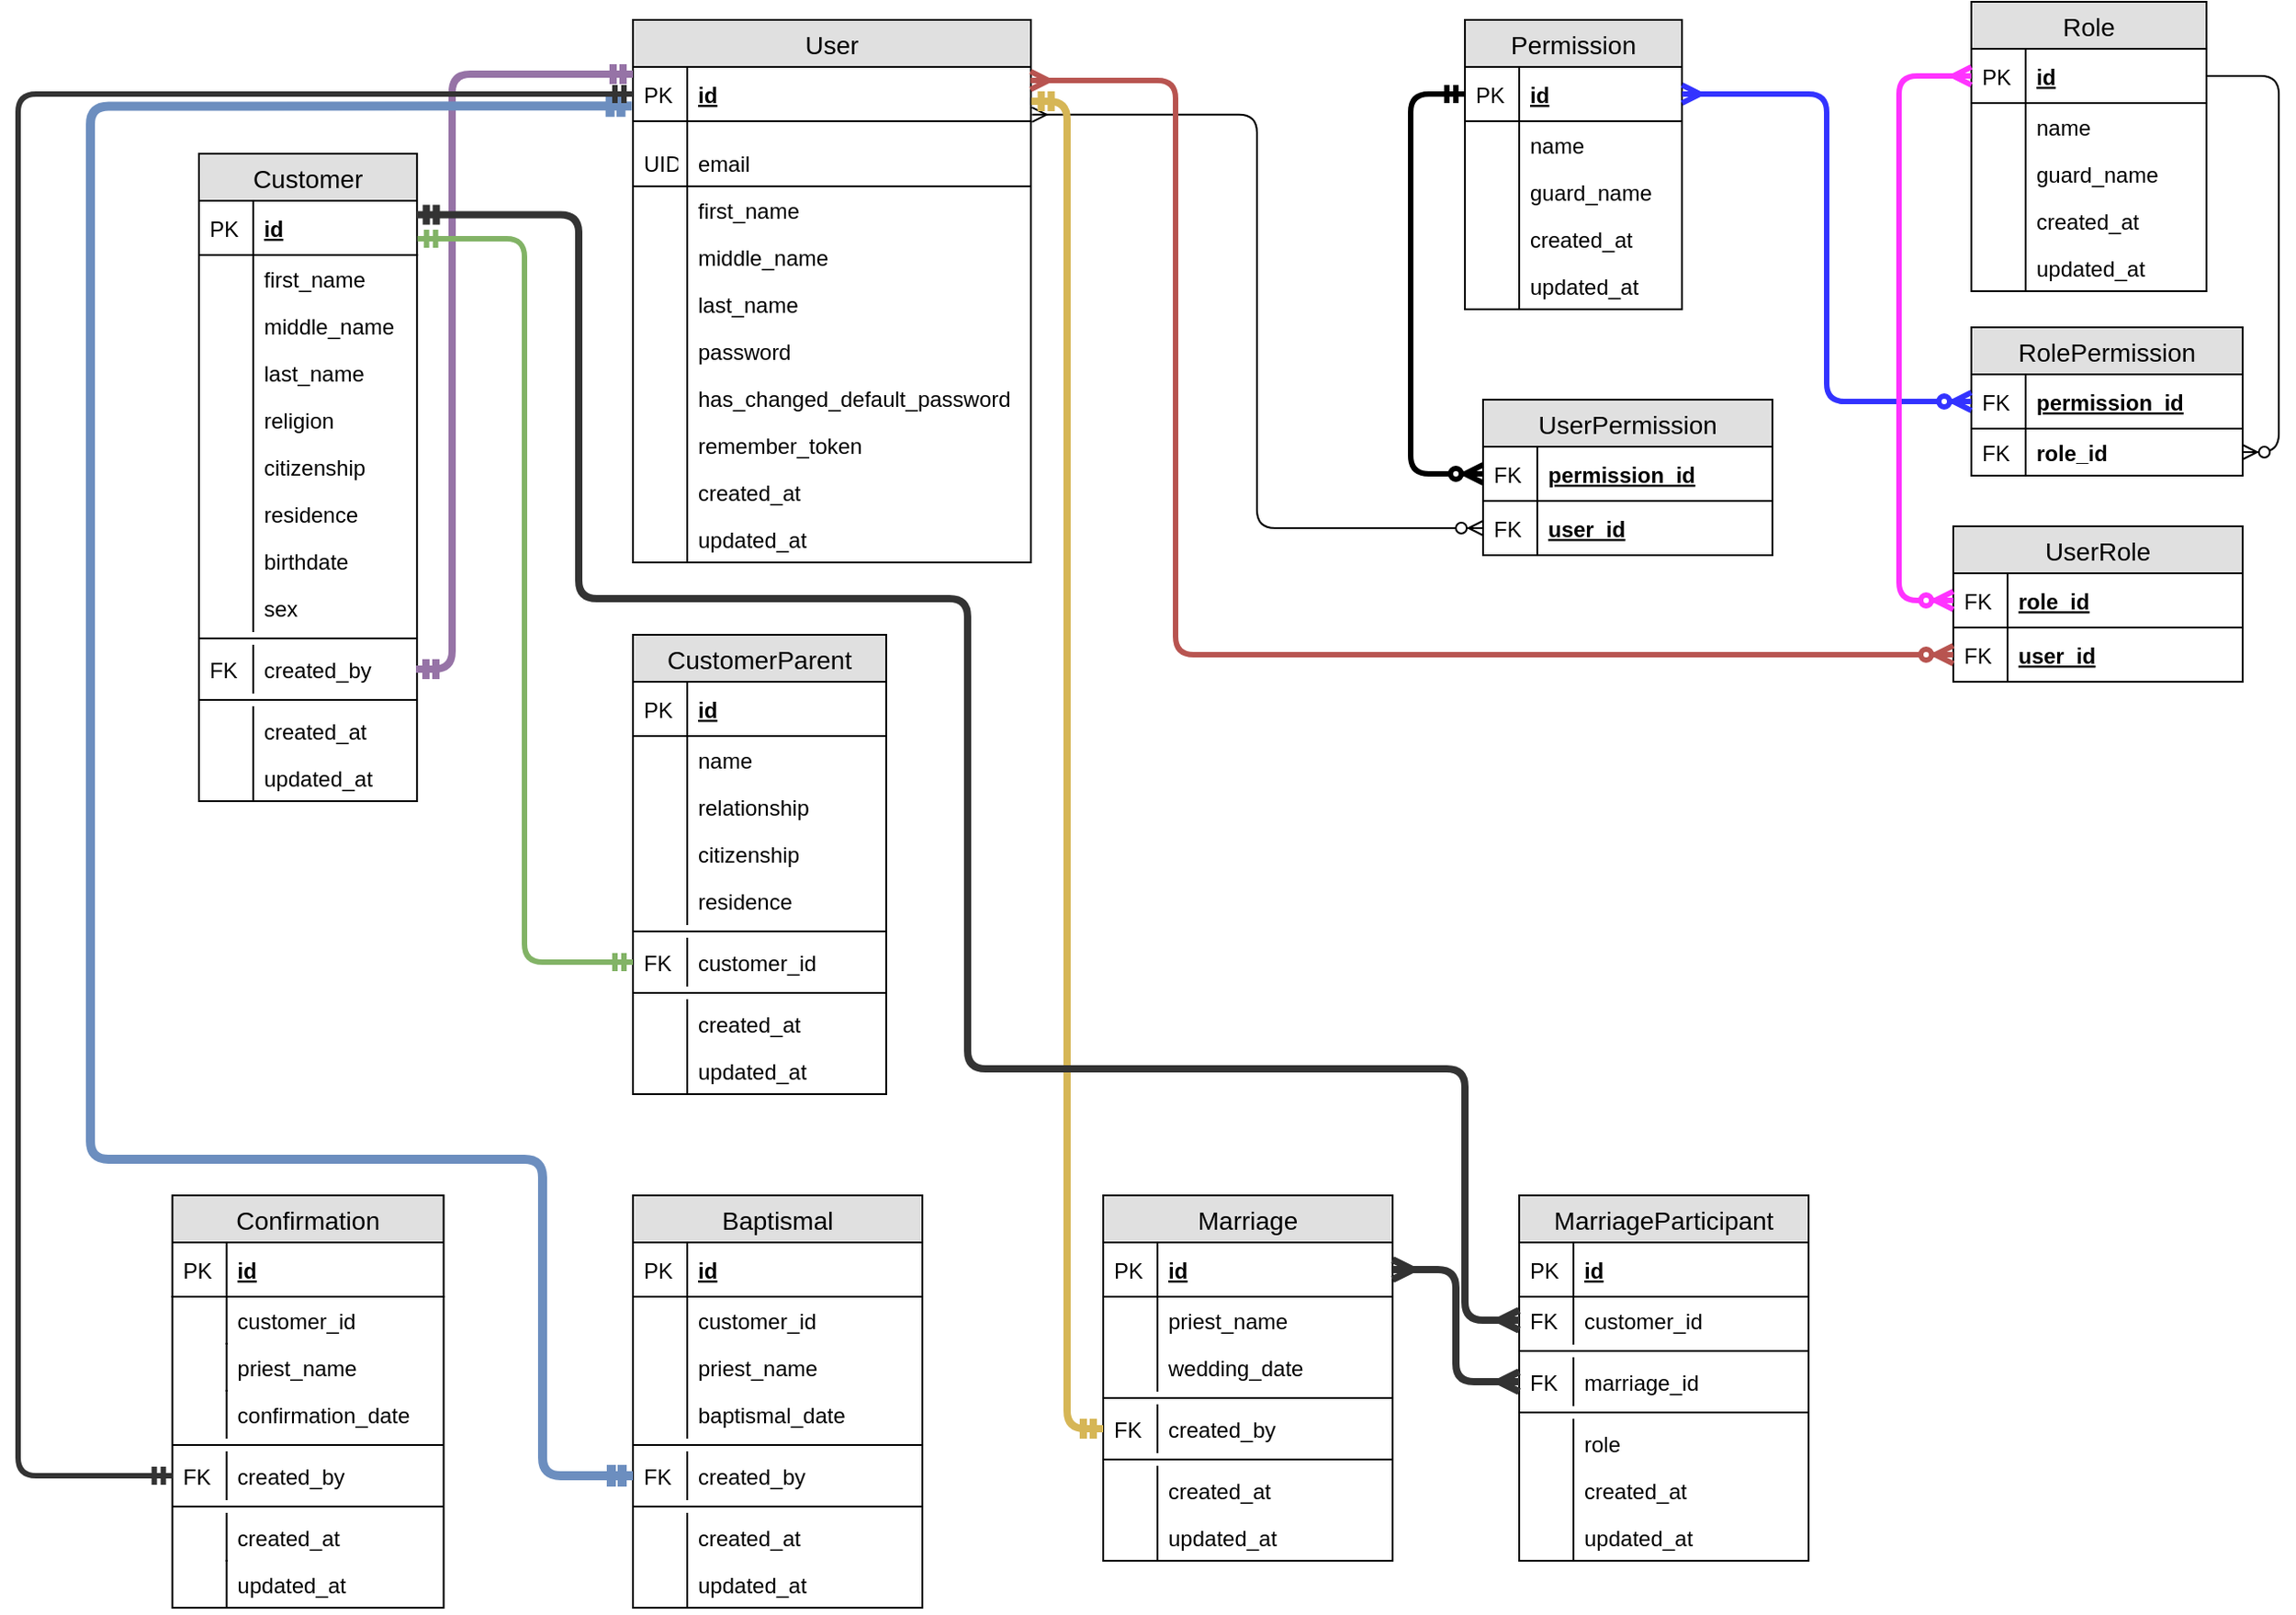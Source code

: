 <mxfile version="12.7.1" type="github"><diagram id="C5RBs43oDa-KdzZeNtuy" name="Page-1"><mxGraphModel dx="2037" dy="482" grid="1" gridSize="10" guides="1" tooltips="1" connect="1" arrows="1" fold="1" page="1" pageScale="1" pageWidth="1169" pageHeight="827" background="none" math="0" shadow="0"><root><mxCell id="WIyWlLk6GJQsqaUBKTNV-0"/><mxCell id="WIyWlLk6GJQsqaUBKTNV-1" parent="WIyWlLk6GJQsqaUBKTNV-0"/><mxCell id="M9BeHxbvks7jYf_EQXq4-18" value="User" style="swimlane;fontStyle=0;childLayout=stackLayout;horizontal=1;startSize=26;fillColor=#e0e0e0;horizontalStack=0;resizeParent=1;resizeParentMax=0;resizeLast=0;collapsible=1;marginBottom=0;swimlaneFillColor=#ffffff;align=center;fontSize=14;" vertex="1" parent="WIyWlLk6GJQsqaUBKTNV-1"><mxGeometry x="270" y="20" width="220" height="300" as="geometry"/></mxCell><mxCell id="M9BeHxbvks7jYf_EQXq4-19" value="id" style="shape=partialRectangle;top=0;left=0;right=0;bottom=1;align=left;verticalAlign=middle;fillColor=none;spacingLeft=34;spacingRight=4;overflow=hidden;rotatable=0;points=[[0,0.5],[1,0.5]];portConstraint=eastwest;dropTarget=0;fontStyle=5;fontSize=12;" vertex="1" parent="M9BeHxbvks7jYf_EQXq4-18"><mxGeometry y="26" width="220" height="30" as="geometry"/></mxCell><mxCell id="M9BeHxbvks7jYf_EQXq4-20" value="PK" style="shape=partialRectangle;top=0;left=0;bottom=0;fillColor=none;align=left;verticalAlign=middle;spacingLeft=4;spacingRight=4;overflow=hidden;rotatable=0;points=[];portConstraint=eastwest;part=1;fontSize=12;" vertex="1" connectable="0" parent="M9BeHxbvks7jYf_EQXq4-19"><mxGeometry width="30" height="30" as="geometry"/></mxCell><mxCell id="M9BeHxbvks7jYf_EQXq4-27" value="" style="shape=partialRectangle;top=0;left=0;right=0;bottom=0;align=left;verticalAlign=top;fillColor=none;spacingLeft=34;spacingRight=4;overflow=hidden;rotatable=0;points=[[0,0.5],[1,0.5]];portConstraint=eastwest;dropTarget=0;fontSize=12;" vertex="1" parent="M9BeHxbvks7jYf_EQXq4-18"><mxGeometry y="56" width="220" height="10" as="geometry"/></mxCell><mxCell id="M9BeHxbvks7jYf_EQXq4-28" value="" style="shape=partialRectangle;top=0;left=0;bottom=0;fillColor=none;align=left;verticalAlign=top;spacingLeft=4;spacingRight=4;overflow=hidden;rotatable=0;points=[];portConstraint=eastwest;part=1;fontSize=12;" vertex="1" connectable="0" parent="M9BeHxbvks7jYf_EQXq4-27"><mxGeometry width="30" height="10" as="geometry"/></mxCell><mxCell id="M9BeHxbvks7jYf_EQXq4-29" value="email" style="shape=partialRectangle;top=0;left=0;right=0;bottom=1;align=left;verticalAlign=top;fillColor=none;spacingLeft=34;spacingRight=4;overflow=hidden;rotatable=0;points=[[0,0.5],[1,0.5]];portConstraint=eastwest;dropTarget=0;fontSize=12;" vertex="1" parent="M9BeHxbvks7jYf_EQXq4-18"><mxGeometry y="66" width="220" height="26" as="geometry"/></mxCell><mxCell id="M9BeHxbvks7jYf_EQXq4-30" value="UID" style="shape=partialRectangle;top=0;left=0;bottom=0;fillColor=none;align=left;verticalAlign=top;spacingLeft=4;spacingRight=4;overflow=hidden;rotatable=0;points=[];portConstraint=eastwest;part=1;fontSize=12;" vertex="1" connectable="0" parent="M9BeHxbvks7jYf_EQXq4-29"><mxGeometry width="30" height="26" as="geometry"/></mxCell><mxCell id="M9BeHxbvks7jYf_EQXq4-34" value="first_name" style="shape=partialRectangle;top=0;left=0;right=0;bottom=0;align=left;verticalAlign=top;fillColor=none;spacingLeft=34;spacingRight=4;overflow=hidden;rotatable=0;points=[[0,0.5],[1,0.5]];portConstraint=eastwest;dropTarget=0;fontSize=12;" vertex="1" parent="M9BeHxbvks7jYf_EQXq4-18"><mxGeometry y="92" width="220" height="26" as="geometry"/></mxCell><mxCell id="M9BeHxbvks7jYf_EQXq4-35" value="" style="shape=partialRectangle;top=0;left=0;bottom=0;fillColor=none;align=left;verticalAlign=top;spacingLeft=4;spacingRight=4;overflow=hidden;rotatable=0;points=[];portConstraint=eastwest;part=1;fontSize=12;" vertex="1" connectable="0" parent="M9BeHxbvks7jYf_EQXq4-34"><mxGeometry width="30" height="26" as="geometry"/></mxCell><mxCell id="M9BeHxbvks7jYf_EQXq4-38" value="middle_name" style="shape=partialRectangle;top=0;left=0;right=0;bottom=0;align=left;verticalAlign=top;fillColor=none;spacingLeft=34;spacingRight=4;overflow=hidden;rotatable=0;points=[[0,0.5],[1,0.5]];portConstraint=eastwest;dropTarget=0;fontSize=12;" vertex="1" parent="M9BeHxbvks7jYf_EQXq4-18"><mxGeometry y="118" width="220" height="26" as="geometry"/></mxCell><mxCell id="M9BeHxbvks7jYf_EQXq4-39" value="" style="shape=partialRectangle;top=0;left=0;bottom=0;fillColor=none;align=left;verticalAlign=top;spacingLeft=4;spacingRight=4;overflow=hidden;rotatable=0;points=[];portConstraint=eastwest;part=1;fontSize=12;" vertex="1" connectable="0" parent="M9BeHxbvks7jYf_EQXq4-38"><mxGeometry width="30" height="26" as="geometry"/></mxCell><mxCell id="M9BeHxbvks7jYf_EQXq4-36" value="last_name" style="shape=partialRectangle;top=0;left=0;right=0;bottom=0;align=left;verticalAlign=top;fillColor=none;spacingLeft=34;spacingRight=4;overflow=hidden;rotatable=0;points=[[0,0.5],[1,0.5]];portConstraint=eastwest;dropTarget=0;fontSize=12;" vertex="1" parent="M9BeHxbvks7jYf_EQXq4-18"><mxGeometry y="144" width="220" height="26" as="geometry"/></mxCell><mxCell id="M9BeHxbvks7jYf_EQXq4-37" value="" style="shape=partialRectangle;top=0;left=0;bottom=0;fillColor=none;align=left;verticalAlign=top;spacingLeft=4;spacingRight=4;overflow=hidden;rotatable=0;points=[];portConstraint=eastwest;part=1;fontSize=12;" vertex="1" connectable="0" parent="M9BeHxbvks7jYf_EQXq4-36"><mxGeometry width="30" height="26" as="geometry"/></mxCell><mxCell id="M9BeHxbvks7jYf_EQXq4-40" value="password" style="shape=partialRectangle;top=0;left=0;right=0;bottom=0;align=left;verticalAlign=top;fillColor=none;spacingLeft=34;spacingRight=4;overflow=hidden;rotatable=0;points=[[0,0.5],[1,0.5]];portConstraint=eastwest;dropTarget=0;fontSize=12;" vertex="1" parent="M9BeHxbvks7jYf_EQXq4-18"><mxGeometry y="170" width="220" height="26" as="geometry"/></mxCell><mxCell id="M9BeHxbvks7jYf_EQXq4-41" value="" style="shape=partialRectangle;top=0;left=0;bottom=0;fillColor=none;align=left;verticalAlign=top;spacingLeft=4;spacingRight=4;overflow=hidden;rotatable=0;points=[];portConstraint=eastwest;part=1;fontSize=12;" vertex="1" connectable="0" parent="M9BeHxbvks7jYf_EQXq4-40"><mxGeometry width="30" height="26" as="geometry"/></mxCell><mxCell id="M9BeHxbvks7jYf_EQXq4-42" value="has_changed_default_password" style="shape=partialRectangle;top=0;left=0;right=0;bottom=0;align=left;verticalAlign=top;fillColor=none;spacingLeft=34;spacingRight=4;overflow=hidden;rotatable=0;points=[[0,0.5],[1,0.5]];portConstraint=eastwest;dropTarget=0;fontSize=12;" vertex="1" parent="M9BeHxbvks7jYf_EQXq4-18"><mxGeometry y="196" width="220" height="26" as="geometry"/></mxCell><mxCell id="M9BeHxbvks7jYf_EQXq4-43" value="" style="shape=partialRectangle;top=0;left=0;bottom=0;fillColor=none;align=left;verticalAlign=top;spacingLeft=4;spacingRight=4;overflow=hidden;rotatable=0;points=[];portConstraint=eastwest;part=1;fontSize=12;" vertex="1" connectable="0" parent="M9BeHxbvks7jYf_EQXq4-42"><mxGeometry width="30" height="26" as="geometry"/></mxCell><mxCell id="M9BeHxbvks7jYf_EQXq4-44" value="remember_token" style="shape=partialRectangle;top=0;left=0;right=0;bottom=0;align=left;verticalAlign=top;fillColor=none;spacingLeft=34;spacingRight=4;overflow=hidden;rotatable=0;points=[[0,0.5],[1,0.5]];portConstraint=eastwest;dropTarget=0;fontSize=12;" vertex="1" parent="M9BeHxbvks7jYf_EQXq4-18"><mxGeometry y="222" width="220" height="26" as="geometry"/></mxCell><mxCell id="M9BeHxbvks7jYf_EQXq4-45" value="" style="shape=partialRectangle;top=0;left=0;bottom=0;fillColor=none;align=left;verticalAlign=top;spacingLeft=4;spacingRight=4;overflow=hidden;rotatable=0;points=[];portConstraint=eastwest;part=1;fontSize=12;" vertex="1" connectable="0" parent="M9BeHxbvks7jYf_EQXq4-44"><mxGeometry width="30" height="26" as="geometry"/></mxCell><mxCell id="M9BeHxbvks7jYf_EQXq4-46" value="created_at" style="shape=partialRectangle;top=0;left=0;right=0;bottom=0;align=left;verticalAlign=top;fillColor=none;spacingLeft=34;spacingRight=4;overflow=hidden;rotatable=0;points=[[0,0.5],[1,0.5]];portConstraint=eastwest;dropTarget=0;fontSize=12;" vertex="1" parent="M9BeHxbvks7jYf_EQXq4-18"><mxGeometry y="248" width="220" height="26" as="geometry"/></mxCell><mxCell id="M9BeHxbvks7jYf_EQXq4-47" value="" style="shape=partialRectangle;top=0;left=0;bottom=0;fillColor=none;align=left;verticalAlign=top;spacingLeft=4;spacingRight=4;overflow=hidden;rotatable=0;points=[];portConstraint=eastwest;part=1;fontSize=12;" vertex="1" connectable="0" parent="M9BeHxbvks7jYf_EQXq4-46"><mxGeometry width="30" height="26" as="geometry"/></mxCell><mxCell id="M9BeHxbvks7jYf_EQXq4-48" value="updated_at" style="shape=partialRectangle;top=0;left=0;right=0;bottom=0;align=left;verticalAlign=top;fillColor=none;spacingLeft=34;spacingRight=4;overflow=hidden;rotatable=0;points=[[0,0.5],[1,0.5]];portConstraint=eastwest;dropTarget=0;fontSize=12;" vertex="1" parent="M9BeHxbvks7jYf_EQXq4-18"><mxGeometry y="274" width="220" height="26" as="geometry"/></mxCell><mxCell id="M9BeHxbvks7jYf_EQXq4-49" value="" style="shape=partialRectangle;top=0;left=0;bottom=0;fillColor=none;align=left;verticalAlign=top;spacingLeft=4;spacingRight=4;overflow=hidden;rotatable=0;points=[];portConstraint=eastwest;part=1;fontSize=12;" vertex="1" connectable="0" parent="M9BeHxbvks7jYf_EQXq4-48"><mxGeometry width="30" height="26" as="geometry"/></mxCell><mxCell id="M9BeHxbvks7jYf_EQXq4-50" value="Permission" style="swimlane;fontStyle=0;childLayout=stackLayout;horizontal=1;startSize=26;fillColor=#e0e0e0;horizontalStack=0;resizeParent=1;resizeParentMax=0;resizeLast=0;collapsible=1;marginBottom=0;swimlaneFillColor=#ffffff;align=center;fontSize=14;" vertex="1" parent="WIyWlLk6GJQsqaUBKTNV-1"><mxGeometry x="730" y="20" width="120" height="160" as="geometry"/></mxCell><mxCell id="M9BeHxbvks7jYf_EQXq4-51" value="id" style="shape=partialRectangle;top=0;left=0;right=0;bottom=1;align=left;verticalAlign=middle;fillColor=none;spacingLeft=34;spacingRight=4;overflow=hidden;rotatable=0;points=[[0,0.5],[1,0.5]];portConstraint=eastwest;dropTarget=0;fontStyle=5;fontSize=12;" vertex="1" parent="M9BeHxbvks7jYf_EQXq4-50"><mxGeometry y="26" width="120" height="30" as="geometry"/></mxCell><mxCell id="M9BeHxbvks7jYf_EQXq4-52" value="PK" style="shape=partialRectangle;top=0;left=0;bottom=0;fillColor=none;align=left;verticalAlign=middle;spacingLeft=4;spacingRight=4;overflow=hidden;rotatable=0;points=[];portConstraint=eastwest;part=1;fontSize=12;" vertex="1" connectable="0" parent="M9BeHxbvks7jYf_EQXq4-51"><mxGeometry width="30" height="30" as="geometry"/></mxCell><mxCell id="M9BeHxbvks7jYf_EQXq4-53" value="name" style="shape=partialRectangle;top=0;left=0;right=0;bottom=0;align=left;verticalAlign=top;fillColor=none;spacingLeft=34;spacingRight=4;overflow=hidden;rotatable=0;points=[[0,0.5],[1,0.5]];portConstraint=eastwest;dropTarget=0;fontSize=12;" vertex="1" parent="M9BeHxbvks7jYf_EQXq4-50"><mxGeometry y="56" width="120" height="26" as="geometry"/></mxCell><mxCell id="M9BeHxbvks7jYf_EQXq4-54" value="" style="shape=partialRectangle;top=0;left=0;bottom=0;fillColor=none;align=left;verticalAlign=top;spacingLeft=4;spacingRight=4;overflow=hidden;rotatable=0;points=[];portConstraint=eastwest;part=1;fontSize=12;" vertex="1" connectable="0" parent="M9BeHxbvks7jYf_EQXq4-53"><mxGeometry width="30" height="26" as="geometry"/></mxCell><mxCell id="M9BeHxbvks7jYf_EQXq4-55" value="guard_name" style="shape=partialRectangle;top=0;left=0;right=0;bottom=0;align=left;verticalAlign=top;fillColor=none;spacingLeft=34;spacingRight=4;overflow=hidden;rotatable=0;points=[[0,0.5],[1,0.5]];portConstraint=eastwest;dropTarget=0;fontSize=12;" vertex="1" parent="M9BeHxbvks7jYf_EQXq4-50"><mxGeometry y="82" width="120" height="26" as="geometry"/></mxCell><mxCell id="M9BeHxbvks7jYf_EQXq4-56" value="" style="shape=partialRectangle;top=0;left=0;bottom=0;fillColor=none;align=left;verticalAlign=top;spacingLeft=4;spacingRight=4;overflow=hidden;rotatable=0;points=[];portConstraint=eastwest;part=1;fontSize=12;" vertex="1" connectable="0" parent="M9BeHxbvks7jYf_EQXq4-55"><mxGeometry width="30" height="26" as="geometry"/></mxCell><mxCell id="M9BeHxbvks7jYf_EQXq4-57" value="created_at" style="shape=partialRectangle;top=0;left=0;right=0;bottom=0;align=left;verticalAlign=top;fillColor=none;spacingLeft=34;spacingRight=4;overflow=hidden;rotatable=0;points=[[0,0.5],[1,0.5]];portConstraint=eastwest;dropTarget=0;fontSize=12;" vertex="1" parent="M9BeHxbvks7jYf_EQXq4-50"><mxGeometry y="108" width="120" height="26" as="geometry"/></mxCell><mxCell id="M9BeHxbvks7jYf_EQXq4-58" value="" style="shape=partialRectangle;top=0;left=0;bottom=0;fillColor=none;align=left;verticalAlign=top;spacingLeft=4;spacingRight=4;overflow=hidden;rotatable=0;points=[];portConstraint=eastwest;part=1;fontSize=12;" vertex="1" connectable="0" parent="M9BeHxbvks7jYf_EQXq4-57"><mxGeometry width="30" height="26" as="geometry"/></mxCell><mxCell id="M9BeHxbvks7jYf_EQXq4-63" value="updated_at" style="shape=partialRectangle;top=0;left=0;right=0;bottom=0;align=left;verticalAlign=top;fillColor=none;spacingLeft=34;spacingRight=4;overflow=hidden;rotatable=0;points=[[0,0.5],[1,0.5]];portConstraint=eastwest;dropTarget=0;fontSize=12;" vertex="1" parent="M9BeHxbvks7jYf_EQXq4-50"><mxGeometry y="134" width="120" height="26" as="geometry"/></mxCell><mxCell id="M9BeHxbvks7jYf_EQXq4-64" value="" style="shape=partialRectangle;top=0;left=0;bottom=0;fillColor=none;align=left;verticalAlign=top;spacingLeft=4;spacingRight=4;overflow=hidden;rotatable=0;points=[];portConstraint=eastwest;part=1;fontSize=12;" vertex="1" connectable="0" parent="M9BeHxbvks7jYf_EQXq4-63"><mxGeometry width="30" height="26" as="geometry"/></mxCell><mxCell id="M9BeHxbvks7jYf_EQXq4-65" value="Role" style="swimlane;fontStyle=0;childLayout=stackLayout;horizontal=1;startSize=26;fillColor=#e0e0e0;horizontalStack=0;resizeParent=1;resizeParentMax=0;resizeLast=0;collapsible=1;marginBottom=0;swimlaneFillColor=#ffffff;align=center;fontSize=14;" vertex="1" parent="WIyWlLk6GJQsqaUBKTNV-1"><mxGeometry x="1010" y="10" width="130" height="160" as="geometry"/></mxCell><mxCell id="M9BeHxbvks7jYf_EQXq4-66" value="id" style="shape=partialRectangle;top=0;left=0;right=0;bottom=1;align=left;verticalAlign=middle;fillColor=none;spacingLeft=34;spacingRight=4;overflow=hidden;rotatable=0;points=[[0,0.5],[1,0.5]];portConstraint=eastwest;dropTarget=0;fontStyle=5;fontSize=12;" vertex="1" parent="M9BeHxbvks7jYf_EQXq4-65"><mxGeometry y="26" width="130" height="30" as="geometry"/></mxCell><mxCell id="M9BeHxbvks7jYf_EQXq4-67" value="PK" style="shape=partialRectangle;top=0;left=0;bottom=0;fillColor=none;align=left;verticalAlign=middle;spacingLeft=4;spacingRight=4;overflow=hidden;rotatable=0;points=[];portConstraint=eastwest;part=1;fontSize=12;" vertex="1" connectable="0" parent="M9BeHxbvks7jYf_EQXq4-66"><mxGeometry width="30" height="30" as="geometry"/></mxCell><mxCell id="M9BeHxbvks7jYf_EQXq4-68" value="name" style="shape=partialRectangle;top=0;left=0;right=0;bottom=0;align=left;verticalAlign=top;fillColor=none;spacingLeft=34;spacingRight=4;overflow=hidden;rotatable=0;points=[[0,0.5],[1,0.5]];portConstraint=eastwest;dropTarget=0;fontSize=12;" vertex="1" parent="M9BeHxbvks7jYf_EQXq4-65"><mxGeometry y="56" width="130" height="26" as="geometry"/></mxCell><mxCell id="M9BeHxbvks7jYf_EQXq4-69" value="" style="shape=partialRectangle;top=0;left=0;bottom=0;fillColor=none;align=left;verticalAlign=top;spacingLeft=4;spacingRight=4;overflow=hidden;rotatable=0;points=[];portConstraint=eastwest;part=1;fontSize=12;" vertex="1" connectable="0" parent="M9BeHxbvks7jYf_EQXq4-68"><mxGeometry width="30" height="26" as="geometry"/></mxCell><mxCell id="M9BeHxbvks7jYf_EQXq4-70" value="guard_name" style="shape=partialRectangle;top=0;left=0;right=0;bottom=0;align=left;verticalAlign=top;fillColor=none;spacingLeft=34;spacingRight=4;overflow=hidden;rotatable=0;points=[[0,0.5],[1,0.5]];portConstraint=eastwest;dropTarget=0;fontSize=12;" vertex="1" parent="M9BeHxbvks7jYf_EQXq4-65"><mxGeometry y="82" width="130" height="26" as="geometry"/></mxCell><mxCell id="M9BeHxbvks7jYf_EQXq4-71" value="" style="shape=partialRectangle;top=0;left=0;bottom=0;fillColor=none;align=left;verticalAlign=top;spacingLeft=4;spacingRight=4;overflow=hidden;rotatable=0;points=[];portConstraint=eastwest;part=1;fontSize=12;" vertex="1" connectable="0" parent="M9BeHxbvks7jYf_EQXq4-70"><mxGeometry width="30" height="26" as="geometry"/></mxCell><mxCell id="M9BeHxbvks7jYf_EQXq4-72" value="created_at" style="shape=partialRectangle;top=0;left=0;right=0;bottom=0;align=left;verticalAlign=top;fillColor=none;spacingLeft=34;spacingRight=4;overflow=hidden;rotatable=0;points=[[0,0.5],[1,0.5]];portConstraint=eastwest;dropTarget=0;fontSize=12;" vertex="1" parent="M9BeHxbvks7jYf_EQXq4-65"><mxGeometry y="108" width="130" height="26" as="geometry"/></mxCell><mxCell id="M9BeHxbvks7jYf_EQXq4-73" value="" style="shape=partialRectangle;top=0;left=0;bottom=0;fillColor=none;align=left;verticalAlign=top;spacingLeft=4;spacingRight=4;overflow=hidden;rotatable=0;points=[];portConstraint=eastwest;part=1;fontSize=12;" vertex="1" connectable="0" parent="M9BeHxbvks7jYf_EQXq4-72"><mxGeometry width="30" height="26" as="geometry"/></mxCell><mxCell id="M9BeHxbvks7jYf_EQXq4-74" value="updated_at" style="shape=partialRectangle;top=0;left=0;right=0;bottom=0;align=left;verticalAlign=top;fillColor=none;spacingLeft=34;spacingRight=4;overflow=hidden;rotatable=0;points=[[0,0.5],[1,0.5]];portConstraint=eastwest;dropTarget=0;fontSize=12;" vertex="1" parent="M9BeHxbvks7jYf_EQXq4-65"><mxGeometry y="134" width="130" height="26" as="geometry"/></mxCell><mxCell id="M9BeHxbvks7jYf_EQXq4-75" value="" style="shape=partialRectangle;top=0;left=0;bottom=0;fillColor=none;align=left;verticalAlign=top;spacingLeft=4;spacingRight=4;overflow=hidden;rotatable=0;points=[];portConstraint=eastwest;part=1;fontSize=12;" vertex="1" connectable="0" parent="M9BeHxbvks7jYf_EQXq4-74"><mxGeometry width="30" height="26" as="geometry"/></mxCell><mxCell id="M9BeHxbvks7jYf_EQXq4-76" value="RolePermission" style="swimlane;fontStyle=0;childLayout=stackLayout;horizontal=1;startSize=26;fillColor=#e0e0e0;horizontalStack=0;resizeParent=1;resizeParentMax=0;resizeLast=0;collapsible=1;marginBottom=0;swimlaneFillColor=#ffffff;align=center;fontSize=14;" vertex="1" parent="WIyWlLk6GJQsqaUBKTNV-1"><mxGeometry x="1010" y="190" width="150" height="82" as="geometry"/></mxCell><mxCell id="M9BeHxbvks7jYf_EQXq4-77" value="permission_id" style="shape=partialRectangle;top=0;left=0;right=0;bottom=1;align=left;verticalAlign=middle;fillColor=none;spacingLeft=34;spacingRight=4;overflow=hidden;rotatable=0;points=[[0,0.5],[1,0.5]];portConstraint=eastwest;dropTarget=0;fontStyle=5;fontSize=12;" vertex="1" parent="M9BeHxbvks7jYf_EQXq4-76"><mxGeometry y="26" width="150" height="30" as="geometry"/></mxCell><mxCell id="M9BeHxbvks7jYf_EQXq4-78" value="FK" style="shape=partialRectangle;top=0;left=0;bottom=0;fillColor=none;align=left;verticalAlign=middle;spacingLeft=4;spacingRight=4;overflow=hidden;rotatable=0;points=[];portConstraint=eastwest;part=1;fontSize=12;" vertex="1" connectable="0" parent="M9BeHxbvks7jYf_EQXq4-77"><mxGeometry width="30" height="30" as="geometry"/></mxCell><mxCell id="M9BeHxbvks7jYf_EQXq4-79" value="role_id" style="shape=partialRectangle;top=0;left=0;right=0;bottom=0;align=left;verticalAlign=top;fillColor=none;spacingLeft=34;spacingRight=4;overflow=hidden;rotatable=0;points=[[0,0.5],[1,0.5]];portConstraint=eastwest;dropTarget=0;fontSize=12;fontStyle=1" vertex="1" parent="M9BeHxbvks7jYf_EQXq4-76"><mxGeometry y="56" width="150" height="26" as="geometry"/></mxCell><mxCell id="M9BeHxbvks7jYf_EQXq4-80" value="FK" style="shape=partialRectangle;top=0;left=0;bottom=0;fillColor=none;align=left;verticalAlign=top;spacingLeft=4;spacingRight=4;overflow=hidden;rotatable=0;points=[];portConstraint=eastwest;part=1;fontSize=12;" vertex="1" connectable="0" parent="M9BeHxbvks7jYf_EQXq4-79"><mxGeometry width="30" height="26" as="geometry"/></mxCell><mxCell id="M9BeHxbvks7jYf_EQXq4-94" style="edgeStyle=orthogonalEdgeStyle;rounded=1;orthogonalLoop=1;jettySize=auto;html=1;exitX=1;exitY=0.5;exitDx=0;exitDy=0;endArrow=ERzeroToMany;endFill=1;startArrow=ERmany;startFill=0;strokeColor=#3333FF;strokeWidth=3;" edge="1" parent="WIyWlLk6GJQsqaUBKTNV-1" source="M9BeHxbvks7jYf_EQXq4-51" target="M9BeHxbvks7jYf_EQXq4-77"><mxGeometry relative="1" as="geometry"/></mxCell><mxCell id="M9BeHxbvks7jYf_EQXq4-96" style="edgeStyle=orthogonalEdgeStyle;rounded=1;orthogonalLoop=1;jettySize=auto;html=1;exitX=1;exitY=0.5;exitDx=0;exitDy=0;entryX=1;entryY=0.5;entryDx=0;entryDy=0;endArrow=ERzeroToMany;endFill=1;" edge="1" parent="WIyWlLk6GJQsqaUBKTNV-1" source="M9BeHxbvks7jYf_EQXq4-66" target="M9BeHxbvks7jYf_EQXq4-79"><mxGeometry relative="1" as="geometry"/></mxCell><mxCell id="M9BeHxbvks7jYf_EQXq4-99" value="UserPermission" style="swimlane;fontStyle=0;childLayout=stackLayout;horizontal=1;startSize=26;fillColor=#e0e0e0;horizontalStack=0;resizeParent=1;resizeParentMax=0;resizeLast=0;collapsible=1;marginBottom=0;swimlaneFillColor=#ffffff;align=center;fontSize=14;" vertex="1" parent="WIyWlLk6GJQsqaUBKTNV-1"><mxGeometry x="740" y="230" width="160" height="86" as="geometry"/></mxCell><mxCell id="M9BeHxbvks7jYf_EQXq4-100" value="permission_id" style="shape=partialRectangle;top=0;left=0;right=0;bottom=1;align=left;verticalAlign=middle;fillColor=none;spacingLeft=34;spacingRight=4;overflow=hidden;rotatable=0;points=[[0,0.5],[1,0.5]];portConstraint=eastwest;dropTarget=0;fontStyle=5;fontSize=12;" vertex="1" parent="M9BeHxbvks7jYf_EQXq4-99"><mxGeometry y="26" width="160" height="30" as="geometry"/></mxCell><mxCell id="M9BeHxbvks7jYf_EQXq4-101" value="FK" style="shape=partialRectangle;top=0;left=0;bottom=0;fillColor=none;align=left;verticalAlign=middle;spacingLeft=4;spacingRight=4;overflow=hidden;rotatable=0;points=[];portConstraint=eastwest;part=1;fontSize=12;" vertex="1" connectable="0" parent="M9BeHxbvks7jYf_EQXq4-100"><mxGeometry width="30" height="30" as="geometry"/></mxCell><mxCell id="M9BeHxbvks7jYf_EQXq4-110" value="user_id" style="shape=partialRectangle;top=0;left=0;right=0;bottom=1;align=left;verticalAlign=middle;fillColor=none;spacingLeft=34;spacingRight=4;overflow=hidden;rotatable=0;points=[[0,0.5],[1,0.5]];portConstraint=eastwest;dropTarget=0;fontStyle=5;fontSize=12;" vertex="1" parent="M9BeHxbvks7jYf_EQXq4-99"><mxGeometry y="56" width="160" height="30" as="geometry"/></mxCell><mxCell id="M9BeHxbvks7jYf_EQXq4-111" value="FK" style="shape=partialRectangle;top=0;left=0;bottom=0;fillColor=none;align=left;verticalAlign=middle;spacingLeft=4;spacingRight=4;overflow=hidden;rotatable=0;points=[];portConstraint=eastwest;part=1;fontSize=12;" vertex="1" connectable="0" parent="M9BeHxbvks7jYf_EQXq4-110"><mxGeometry width="30" height="30" as="geometry"/></mxCell><mxCell id="M9BeHxbvks7jYf_EQXq4-112" value="UserRole" style="swimlane;fontStyle=0;childLayout=stackLayout;horizontal=1;startSize=26;fillColor=#e0e0e0;horizontalStack=0;resizeParent=1;resizeParentMax=0;resizeLast=0;collapsible=1;marginBottom=0;swimlaneFillColor=#ffffff;align=center;fontSize=14;" vertex="1" parent="WIyWlLk6GJQsqaUBKTNV-1"><mxGeometry x="1000" y="300" width="160" height="86" as="geometry"/></mxCell><mxCell id="M9BeHxbvks7jYf_EQXq4-113" value="role_id" style="shape=partialRectangle;top=0;left=0;right=0;bottom=1;align=left;verticalAlign=middle;fillColor=none;spacingLeft=34;spacingRight=4;overflow=hidden;rotatable=0;points=[[0,0.5],[1,0.5]];portConstraint=eastwest;dropTarget=0;fontStyle=5;fontSize=12;" vertex="1" parent="M9BeHxbvks7jYf_EQXq4-112"><mxGeometry y="26" width="160" height="30" as="geometry"/></mxCell><mxCell id="M9BeHxbvks7jYf_EQXq4-114" value="FK" style="shape=partialRectangle;top=0;left=0;bottom=0;fillColor=none;align=left;verticalAlign=middle;spacingLeft=4;spacingRight=4;overflow=hidden;rotatable=0;points=[];portConstraint=eastwest;part=1;fontSize=12;" vertex="1" connectable="0" parent="M9BeHxbvks7jYf_EQXq4-113"><mxGeometry width="30" height="30" as="geometry"/></mxCell><mxCell id="M9BeHxbvks7jYf_EQXq4-115" value="user_id" style="shape=partialRectangle;top=0;left=0;right=0;bottom=1;align=left;verticalAlign=middle;fillColor=none;spacingLeft=34;spacingRight=4;overflow=hidden;rotatable=0;points=[[0,0.5],[1,0.5]];portConstraint=eastwest;dropTarget=0;fontStyle=5;fontSize=12;" vertex="1" parent="M9BeHxbvks7jYf_EQXq4-112"><mxGeometry y="56" width="160" height="30" as="geometry"/></mxCell><mxCell id="M9BeHxbvks7jYf_EQXq4-116" value="FK" style="shape=partialRectangle;top=0;left=0;bottom=0;fillColor=none;align=left;verticalAlign=middle;spacingLeft=4;spacingRight=4;overflow=hidden;rotatable=0;points=[];portConstraint=eastwest;part=1;fontSize=12;" vertex="1" connectable="0" parent="M9BeHxbvks7jYf_EQXq4-115"><mxGeometry width="30" height="30" as="geometry"/></mxCell><mxCell id="M9BeHxbvks7jYf_EQXq4-117" style="edgeStyle=orthogonalEdgeStyle;rounded=1;orthogonalLoop=1;jettySize=auto;html=1;exitX=1.003;exitY=0.88;exitDx=0;exitDy=0;entryX=0;entryY=0.5;entryDx=0;entryDy=0;endArrow=ERzeroToMany;endFill=1;exitPerimeter=0;startArrow=ERmany;startFill=0;" edge="1" parent="WIyWlLk6GJQsqaUBKTNV-1" source="M9BeHxbvks7jYf_EQXq4-19" target="M9BeHxbvks7jYf_EQXq4-110"><mxGeometry relative="1" as="geometry"/></mxCell><mxCell id="M9BeHxbvks7jYf_EQXq4-118" style="edgeStyle=orthogonalEdgeStyle;rounded=1;orthogonalLoop=1;jettySize=auto;html=1;entryX=0;entryY=0.5;entryDx=0;entryDy=0;endArrow=ERzeroToMany;endFill=1;fillColor=#f8cecc;strokeColor=#b85450;strokeWidth=3;startArrow=ERmany;startFill=0;exitX=0.999;exitY=0.25;exitDx=0;exitDy=0;exitPerimeter=0;" edge="1" parent="WIyWlLk6GJQsqaUBKTNV-1" source="M9BeHxbvks7jYf_EQXq4-19" target="M9BeHxbvks7jYf_EQXq4-115"><mxGeometry relative="1" as="geometry"><mxPoint x="241" y="48" as="sourcePoint"/><Array as="points"><mxPoint x="570" y="53"/><mxPoint x="570" y="371"/></Array></mxGeometry></mxCell><mxCell id="M9BeHxbvks7jYf_EQXq4-119" style="edgeStyle=orthogonalEdgeStyle;rounded=1;orthogonalLoop=1;jettySize=auto;html=1;entryX=0;entryY=0.5;entryDx=0;entryDy=0;endArrow=ERzeroToMany;endFill=1;strokeWidth=3;startArrow=ERmandOne;startFill=0;" edge="1" parent="WIyWlLk6GJQsqaUBKTNV-1" target="M9BeHxbvks7jYf_EQXq4-100"><mxGeometry relative="1" as="geometry"><mxPoint x="730" y="61" as="sourcePoint"/><Array as="points"><mxPoint x="700" y="61"/><mxPoint x="700" y="271"/></Array></mxGeometry></mxCell><mxCell id="M9BeHxbvks7jYf_EQXq4-120" style="edgeStyle=orthogonalEdgeStyle;rounded=1;orthogonalLoop=1;jettySize=auto;html=1;exitX=0;exitY=0.5;exitDx=0;exitDy=0;entryX=0;entryY=0.5;entryDx=0;entryDy=0;startArrow=ERmany;startFill=0;endArrow=ERzeroToMany;endFill=1;strokeColor=#FF33FF;strokeWidth=3;" edge="1" parent="WIyWlLk6GJQsqaUBKTNV-1" source="M9BeHxbvks7jYf_EQXq4-66" target="M9BeHxbvks7jYf_EQXq4-113"><mxGeometry relative="1" as="geometry"><Array as="points"><mxPoint x="970" y="51"/><mxPoint x="970" y="341"/></Array></mxGeometry></mxCell><mxCell id="M9BeHxbvks7jYf_EQXq4-133" value="Customer" style="swimlane;fontStyle=0;childLayout=stackLayout;horizontal=1;startSize=26;fillColor=#e0e0e0;horizontalStack=0;resizeParent=1;resizeParentMax=0;resizeLast=0;collapsible=1;marginBottom=0;swimlaneFillColor=#ffffff;align=center;fontSize=14;" vertex="1" parent="WIyWlLk6GJQsqaUBKTNV-1"><mxGeometry x="30" y="94" width="120.59" height="358" as="geometry"/></mxCell><mxCell id="M9BeHxbvks7jYf_EQXq4-134" value="id" style="shape=partialRectangle;top=0;left=0;right=0;bottom=1;align=left;verticalAlign=middle;fillColor=none;spacingLeft=34;spacingRight=4;overflow=hidden;rotatable=0;points=[[0,0.5],[1,0.5]];portConstraint=eastwest;dropTarget=0;fontStyle=5;fontSize=12;" vertex="1" parent="M9BeHxbvks7jYf_EQXq4-133"><mxGeometry y="26" width="120.59" height="30" as="geometry"/></mxCell><mxCell id="M9BeHxbvks7jYf_EQXq4-135" value="PK" style="shape=partialRectangle;top=0;left=0;bottom=0;fillColor=none;align=left;verticalAlign=middle;spacingLeft=4;spacingRight=4;overflow=hidden;rotatable=0;points=[];portConstraint=eastwest;part=1;fontSize=12;" vertex="1" connectable="0" parent="M9BeHxbvks7jYf_EQXq4-134"><mxGeometry width="30" height="30" as="geometry"/></mxCell><mxCell id="M9BeHxbvks7jYf_EQXq4-140" value="first_name" style="shape=partialRectangle;top=0;left=0;right=0;bottom=0;align=left;verticalAlign=top;fillColor=none;spacingLeft=34;spacingRight=4;overflow=hidden;rotatable=0;points=[[0,0.5],[1,0.5]];portConstraint=eastwest;dropTarget=0;fontSize=12;" vertex="1" parent="M9BeHxbvks7jYf_EQXq4-133"><mxGeometry y="56" width="120.59" height="26" as="geometry"/></mxCell><mxCell id="M9BeHxbvks7jYf_EQXq4-141" value="" style="shape=partialRectangle;top=0;left=0;bottom=0;fillColor=none;align=left;verticalAlign=top;spacingLeft=4;spacingRight=4;overflow=hidden;rotatable=0;points=[];portConstraint=eastwest;part=1;fontSize=12;" vertex="1" connectable="0" parent="M9BeHxbvks7jYf_EQXq4-140"><mxGeometry width="30" height="26" as="geometry"/></mxCell><mxCell id="M9BeHxbvks7jYf_EQXq4-142" value="middle_name" style="shape=partialRectangle;top=0;left=0;right=0;bottom=0;align=left;verticalAlign=top;fillColor=none;spacingLeft=34;spacingRight=4;overflow=hidden;rotatable=0;points=[[0,0.5],[1,0.5]];portConstraint=eastwest;dropTarget=0;fontSize=12;" vertex="1" parent="M9BeHxbvks7jYf_EQXq4-133"><mxGeometry y="82" width="120.59" height="26" as="geometry"/></mxCell><mxCell id="M9BeHxbvks7jYf_EQXq4-143" value="" style="shape=partialRectangle;top=0;left=0;bottom=0;fillColor=none;align=left;verticalAlign=top;spacingLeft=4;spacingRight=4;overflow=hidden;rotatable=0;points=[];portConstraint=eastwest;part=1;fontSize=12;" vertex="1" connectable="0" parent="M9BeHxbvks7jYf_EQXq4-142"><mxGeometry width="30" height="26" as="geometry"/></mxCell><mxCell id="M9BeHxbvks7jYf_EQXq4-144" value="last_name" style="shape=partialRectangle;top=0;left=0;right=0;bottom=0;align=left;verticalAlign=top;fillColor=none;spacingLeft=34;spacingRight=4;overflow=hidden;rotatable=0;points=[[0,0.5],[1,0.5]];portConstraint=eastwest;dropTarget=0;fontSize=12;" vertex="1" parent="M9BeHxbvks7jYf_EQXq4-133"><mxGeometry y="108" width="120.59" height="26" as="geometry"/></mxCell><mxCell id="M9BeHxbvks7jYf_EQXq4-145" value="" style="shape=partialRectangle;top=0;left=0;bottom=0;fillColor=none;align=left;verticalAlign=top;spacingLeft=4;spacingRight=4;overflow=hidden;rotatable=0;points=[];portConstraint=eastwest;part=1;fontSize=12;" vertex="1" connectable="0" parent="M9BeHxbvks7jYf_EQXq4-144"><mxGeometry width="30" height="26" as="geometry"/></mxCell><mxCell id="M9BeHxbvks7jYf_EQXq4-156" value="religion" style="shape=partialRectangle;top=0;left=0;right=0;bottom=0;align=left;verticalAlign=top;fillColor=none;spacingLeft=34;spacingRight=4;overflow=hidden;rotatable=0;points=[[0,0.5],[1,0.5]];portConstraint=eastwest;dropTarget=0;fontSize=12;" vertex="1" parent="M9BeHxbvks7jYf_EQXq4-133"><mxGeometry y="134" width="120.59" height="26" as="geometry"/></mxCell><mxCell id="M9BeHxbvks7jYf_EQXq4-157" value="" style="shape=partialRectangle;top=0;left=0;bottom=0;fillColor=none;align=left;verticalAlign=top;spacingLeft=4;spacingRight=4;overflow=hidden;rotatable=0;points=[];portConstraint=eastwest;part=1;fontSize=12;" vertex="1" connectable="0" parent="M9BeHxbvks7jYf_EQXq4-156"><mxGeometry width="30" height="26" as="geometry"/></mxCell><mxCell id="M9BeHxbvks7jYf_EQXq4-146" value="citizenship" style="shape=partialRectangle;top=0;left=0;right=0;bottom=0;align=left;verticalAlign=top;fillColor=none;spacingLeft=34;spacingRight=4;overflow=hidden;rotatable=0;points=[[0,0.5],[1,0.5]];portConstraint=eastwest;dropTarget=0;fontSize=12;" vertex="1" parent="M9BeHxbvks7jYf_EQXq4-133"><mxGeometry y="160" width="120.59" height="26" as="geometry"/></mxCell><mxCell id="M9BeHxbvks7jYf_EQXq4-147" value="" style="shape=partialRectangle;top=0;left=0;bottom=0;fillColor=none;align=left;verticalAlign=top;spacingLeft=4;spacingRight=4;overflow=hidden;rotatable=0;points=[];portConstraint=eastwest;part=1;fontSize=12;" vertex="1" connectable="0" parent="M9BeHxbvks7jYf_EQXq4-146"><mxGeometry width="30" height="26" as="geometry"/></mxCell><mxCell id="M9BeHxbvks7jYf_EQXq4-148" value="residence" style="shape=partialRectangle;top=0;left=0;right=0;bottom=0;align=left;verticalAlign=top;fillColor=none;spacingLeft=34;spacingRight=4;overflow=hidden;rotatable=0;points=[[0,0.5],[1,0.5]];portConstraint=eastwest;dropTarget=0;fontSize=12;" vertex="1" parent="M9BeHxbvks7jYf_EQXq4-133"><mxGeometry y="186" width="120.59" height="26" as="geometry"/></mxCell><mxCell id="M9BeHxbvks7jYf_EQXq4-149" value="" style="shape=partialRectangle;top=0;left=0;bottom=0;fillColor=none;align=left;verticalAlign=top;spacingLeft=4;spacingRight=4;overflow=hidden;rotatable=0;points=[];portConstraint=eastwest;part=1;fontSize=12;" vertex="1" connectable="0" parent="M9BeHxbvks7jYf_EQXq4-148"><mxGeometry width="30" height="26" as="geometry"/></mxCell><mxCell id="M9BeHxbvks7jYf_EQXq4-150" value="birthdate" style="shape=partialRectangle;top=0;left=0;right=0;bottom=0;align=left;verticalAlign=top;fillColor=none;spacingLeft=34;spacingRight=4;overflow=hidden;rotatable=0;points=[[0,0.5],[1,0.5]];portConstraint=eastwest;dropTarget=0;fontSize=12;" vertex="1" parent="M9BeHxbvks7jYf_EQXq4-133"><mxGeometry y="212" width="120.59" height="26" as="geometry"/></mxCell><mxCell id="M9BeHxbvks7jYf_EQXq4-151" value="" style="shape=partialRectangle;top=0;left=0;bottom=0;fillColor=none;align=left;verticalAlign=top;spacingLeft=4;spacingRight=4;overflow=hidden;rotatable=0;points=[];portConstraint=eastwest;part=1;fontSize=12;" vertex="1" connectable="0" parent="M9BeHxbvks7jYf_EQXq4-150"><mxGeometry width="30" height="26" as="geometry"/></mxCell><mxCell id="M9BeHxbvks7jYf_EQXq4-152" value="sex" style="shape=partialRectangle;top=0;left=0;right=0;bottom=0;align=left;verticalAlign=top;fillColor=none;spacingLeft=34;spacingRight=4;overflow=hidden;rotatable=0;points=[[0,0.5],[1,0.5]];portConstraint=eastwest;dropTarget=0;fontSize=12;" vertex="1" parent="M9BeHxbvks7jYf_EQXq4-133"><mxGeometry y="238" width="120.59" height="26" as="geometry"/></mxCell><mxCell id="M9BeHxbvks7jYf_EQXq4-153" value="" style="shape=partialRectangle;top=0;left=0;bottom=0;fillColor=none;align=left;verticalAlign=top;spacingLeft=4;spacingRight=4;overflow=hidden;rotatable=0;points=[];portConstraint=eastwest;part=1;fontSize=12;" vertex="1" connectable="0" parent="M9BeHxbvks7jYf_EQXq4-152"><mxGeometry width="30" height="26" as="geometry"/></mxCell><mxCell id="M9BeHxbvks7jYf_EQXq4-265" value="" style="line;strokeWidth=1;fillColor=none;align=left;verticalAlign=middle;spacingTop=-1;spacingLeft=3;spacingRight=3;rotatable=0;labelPosition=right;points=[];portConstraint=eastwest;fontSize=12;shadow=0;comic=0;" vertex="1" parent="M9BeHxbvks7jYf_EQXq4-133"><mxGeometry y="264" width="120.59" height="8" as="geometry"/></mxCell><mxCell id="M9BeHxbvks7jYf_EQXq4-154" value="created_by" style="shape=partialRectangle;top=0;left=0;right=0;bottom=0;align=left;verticalAlign=top;fillColor=none;spacingLeft=34;spacingRight=4;overflow=hidden;rotatable=0;points=[[0,0.5],[1,0.5]];portConstraint=eastwest;dropTarget=0;fontSize=12;" vertex="1" parent="M9BeHxbvks7jYf_EQXq4-133"><mxGeometry y="272" width="120.59" height="26" as="geometry"/></mxCell><mxCell id="M9BeHxbvks7jYf_EQXq4-155" value="FK" style="shape=partialRectangle;top=0;left=0;bottom=0;fillColor=none;align=left;verticalAlign=top;spacingLeft=4;spacingRight=4;overflow=hidden;rotatable=0;points=[];portConstraint=eastwest;part=1;fontSize=12;" vertex="1" connectable="0" parent="M9BeHxbvks7jYf_EQXq4-154"><mxGeometry width="30" height="26" as="geometry"/></mxCell><mxCell id="M9BeHxbvks7jYf_EQXq4-266" value="" style="line;strokeWidth=1;fillColor=none;align=left;verticalAlign=middle;spacingTop=-1;spacingLeft=3;spacingRight=3;rotatable=0;labelPosition=right;points=[];portConstraint=eastwest;fontSize=12;shadow=0;comic=0;" vertex="1" parent="M9BeHxbvks7jYf_EQXq4-133"><mxGeometry y="298" width="120.59" height="8" as="geometry"/></mxCell><mxCell id="M9BeHxbvks7jYf_EQXq4-158" value="created_at" style="shape=partialRectangle;top=0;left=0;right=0;bottom=0;align=left;verticalAlign=top;fillColor=none;spacingLeft=34;spacingRight=4;overflow=hidden;rotatable=0;points=[[0,0.5],[1,0.5]];portConstraint=eastwest;dropTarget=0;fontSize=12;" vertex="1" parent="M9BeHxbvks7jYf_EQXq4-133"><mxGeometry y="306" width="120.59" height="26" as="geometry"/></mxCell><mxCell id="M9BeHxbvks7jYf_EQXq4-159" value="" style="shape=partialRectangle;top=0;left=0;bottom=0;fillColor=none;align=left;verticalAlign=top;spacingLeft=4;spacingRight=4;overflow=hidden;rotatable=0;points=[];portConstraint=eastwest;part=1;fontSize=12;" vertex="1" connectable="0" parent="M9BeHxbvks7jYf_EQXq4-158"><mxGeometry width="30" height="26" as="geometry"/></mxCell><mxCell id="M9BeHxbvks7jYf_EQXq4-160" value="updated_at" style="shape=partialRectangle;top=0;left=0;right=0;bottom=0;align=left;verticalAlign=top;fillColor=none;spacingLeft=34;spacingRight=4;overflow=hidden;rotatable=0;points=[[0,0.5],[1,0.5]];portConstraint=eastwest;dropTarget=0;fontSize=12;" vertex="1" parent="M9BeHxbvks7jYf_EQXq4-133"><mxGeometry y="332" width="120.59" height="26" as="geometry"/></mxCell><mxCell id="M9BeHxbvks7jYf_EQXq4-161" value="" style="shape=partialRectangle;top=0;left=0;bottom=0;fillColor=none;align=left;verticalAlign=top;spacingLeft=4;spacingRight=4;overflow=hidden;rotatable=0;points=[];portConstraint=eastwest;part=1;fontSize=12;" vertex="1" connectable="0" parent="M9BeHxbvks7jYf_EQXq4-160"><mxGeometry width="30" height="26" as="geometry"/></mxCell><mxCell id="M9BeHxbvks7jYf_EQXq4-162" style="edgeStyle=orthogonalEdgeStyle;rounded=1;orthogonalLoop=1;jettySize=auto;html=1;startArrow=ERmandOne;startFill=0;endArrow=ERmandOne;endFill=0;strokeColor=#9673a6;strokeWidth=4;fillColor=#e1d5e7;" edge="1" parent="WIyWlLk6GJQsqaUBKTNV-1" source="M9BeHxbvks7jYf_EQXq4-19"><mxGeometry relative="1" as="geometry"><mxPoint x="20" y="50" as="sourcePoint"/><mxPoint x="150" y="379" as="targetPoint"/><Array as="points"><mxPoint x="170" y="50"/><mxPoint x="170" y="379"/></Array></mxGeometry></mxCell><mxCell id="M9BeHxbvks7jYf_EQXq4-163" value="CustomerParent" style="swimlane;fontStyle=0;childLayout=stackLayout;horizontal=1;startSize=26;fillColor=#e0e0e0;horizontalStack=0;resizeParent=1;resizeParentMax=0;resizeLast=0;collapsible=1;marginBottom=0;swimlaneFillColor=#ffffff;align=center;fontSize=14;" vertex="1" parent="WIyWlLk6GJQsqaUBKTNV-1"><mxGeometry x="270" y="360" width="140" height="254" as="geometry"/></mxCell><mxCell id="M9BeHxbvks7jYf_EQXq4-164" value="id" style="shape=partialRectangle;top=0;left=0;right=0;bottom=1;align=left;verticalAlign=middle;fillColor=none;spacingLeft=34;spacingRight=4;overflow=hidden;rotatable=0;points=[[0,0.5],[1,0.5]];portConstraint=eastwest;dropTarget=0;fontStyle=5;fontSize=12;" vertex="1" parent="M9BeHxbvks7jYf_EQXq4-163"><mxGeometry y="26" width="140" height="30" as="geometry"/></mxCell><mxCell id="M9BeHxbvks7jYf_EQXq4-165" value="PK" style="shape=partialRectangle;top=0;left=0;bottom=0;fillColor=none;align=left;verticalAlign=middle;spacingLeft=4;spacingRight=4;overflow=hidden;rotatable=0;points=[];portConstraint=eastwest;part=1;fontSize=12;" vertex="1" connectable="0" parent="M9BeHxbvks7jYf_EQXq4-164"><mxGeometry width="30" height="30" as="geometry"/></mxCell><mxCell id="M9BeHxbvks7jYf_EQXq4-166" value="name" style="shape=partialRectangle;top=0;left=0;right=0;bottom=0;align=left;verticalAlign=top;fillColor=none;spacingLeft=34;spacingRight=4;overflow=hidden;rotatable=0;points=[[0,0.5],[1,0.5]];portConstraint=eastwest;dropTarget=0;fontSize=12;" vertex="1" parent="M9BeHxbvks7jYf_EQXq4-163"><mxGeometry y="56" width="140" height="26" as="geometry"/></mxCell><mxCell id="M9BeHxbvks7jYf_EQXq4-167" value="" style="shape=partialRectangle;top=0;left=0;bottom=0;fillColor=none;align=left;verticalAlign=top;spacingLeft=4;spacingRight=4;overflow=hidden;rotatable=0;points=[];portConstraint=eastwest;part=1;fontSize=12;" vertex="1" connectable="0" parent="M9BeHxbvks7jYf_EQXq4-166"><mxGeometry width="30" height="26" as="geometry"/></mxCell><mxCell id="M9BeHxbvks7jYf_EQXq4-168" value="relationship" style="shape=partialRectangle;top=0;left=0;right=0;bottom=0;align=left;verticalAlign=top;fillColor=none;spacingLeft=34;spacingRight=4;overflow=hidden;rotatable=0;points=[[0,0.5],[1,0.5]];portConstraint=eastwest;dropTarget=0;fontSize=12;" vertex="1" parent="M9BeHxbvks7jYf_EQXq4-163"><mxGeometry y="82" width="140" height="26" as="geometry"/></mxCell><mxCell id="M9BeHxbvks7jYf_EQXq4-169" value="" style="shape=partialRectangle;top=0;left=0;bottom=0;fillColor=none;align=left;verticalAlign=top;spacingLeft=4;spacingRight=4;overflow=hidden;rotatable=0;points=[];portConstraint=eastwest;part=1;fontSize=12;" vertex="1" connectable="0" parent="M9BeHxbvks7jYf_EQXq4-168"><mxGeometry width="30" height="26" as="geometry"/></mxCell><mxCell id="M9BeHxbvks7jYf_EQXq4-170" value="citizenship" style="shape=partialRectangle;top=0;left=0;right=0;bottom=0;align=left;verticalAlign=top;fillColor=none;spacingLeft=34;spacingRight=4;overflow=hidden;rotatable=0;points=[[0,0.5],[1,0.5]];portConstraint=eastwest;dropTarget=0;fontSize=12;" vertex="1" parent="M9BeHxbvks7jYf_EQXq4-163"><mxGeometry y="108" width="140" height="26" as="geometry"/></mxCell><mxCell id="M9BeHxbvks7jYf_EQXq4-171" value="" style="shape=partialRectangle;top=0;left=0;bottom=0;fillColor=none;align=left;verticalAlign=top;spacingLeft=4;spacingRight=4;overflow=hidden;rotatable=0;points=[];portConstraint=eastwest;part=1;fontSize=12;" vertex="1" connectable="0" parent="M9BeHxbvks7jYf_EQXq4-170"><mxGeometry width="30" height="26" as="geometry"/></mxCell><mxCell id="M9BeHxbvks7jYf_EQXq4-172" value="residence" style="shape=partialRectangle;top=0;left=0;right=0;bottom=0;align=left;verticalAlign=top;fillColor=none;spacingLeft=34;spacingRight=4;overflow=hidden;rotatable=0;points=[[0,0.5],[1,0.5]];portConstraint=eastwest;dropTarget=0;fontSize=12;" vertex="1" parent="M9BeHxbvks7jYf_EQXq4-163"><mxGeometry y="134" width="140" height="26" as="geometry"/></mxCell><mxCell id="M9BeHxbvks7jYf_EQXq4-173" value="" style="shape=partialRectangle;top=0;left=0;bottom=0;fillColor=none;align=left;verticalAlign=top;spacingLeft=4;spacingRight=4;overflow=hidden;rotatable=0;points=[];portConstraint=eastwest;part=1;fontSize=12;" vertex="1" connectable="0" parent="M9BeHxbvks7jYf_EQXq4-172"><mxGeometry width="30" height="26" as="geometry"/></mxCell><mxCell id="M9BeHxbvks7jYf_EQXq4-193" value="" style="line;strokeWidth=1;fillColor=none;align=left;verticalAlign=middle;spacingTop=-1;spacingLeft=3;spacingRight=3;rotatable=0;labelPosition=right;points=[];portConstraint=eastwest;fontSize=12;shadow=0;comic=0;" vertex="1" parent="M9BeHxbvks7jYf_EQXq4-163"><mxGeometry y="160" width="140" height="8" as="geometry"/></mxCell><mxCell id="M9BeHxbvks7jYf_EQXq4-174" value="customer_id" style="shape=partialRectangle;top=0;left=0;right=0;bottom=0;align=left;verticalAlign=middle;fillColor=none;spacingLeft=34;spacingRight=4;overflow=hidden;rotatable=0;points=[[0,0.5],[1,0.5]];portConstraint=eastwest;dropTarget=0;fontSize=12;shadow=0;comic=1;strokeWidth=5;labelBorderColor=none;" vertex="1" parent="M9BeHxbvks7jYf_EQXq4-163"><mxGeometry y="168" width="140" height="26" as="geometry"/></mxCell><mxCell id="M9BeHxbvks7jYf_EQXq4-175" value="FK" style="shape=partialRectangle;top=0;left=0;bottom=0;fillColor=none;align=left;verticalAlign=top;spacingLeft=4;spacingRight=4;overflow=hidden;rotatable=0;points=[];portConstraint=eastwest;part=1;fontSize=12;labelBorderColor=none;" vertex="1" connectable="0" parent="M9BeHxbvks7jYf_EQXq4-174"><mxGeometry width="30" height="26" as="geometry"/></mxCell><mxCell id="M9BeHxbvks7jYf_EQXq4-191" value="" style="line;strokeWidth=1;fillColor=none;align=left;verticalAlign=middle;spacingTop=-1;spacingLeft=3;spacingRight=3;rotatable=0;labelPosition=right;points=[];portConstraint=eastwest;fontSize=12;shadow=0;comic=0;strokeColor=#000000;" vertex="1" parent="M9BeHxbvks7jYf_EQXq4-163"><mxGeometry y="194" width="140" height="8" as="geometry"/></mxCell><mxCell id="M9BeHxbvks7jYf_EQXq4-176" value="created_at" style="shape=partialRectangle;top=0;left=0;right=0;bottom=0;align=left;verticalAlign=top;fillColor=none;spacingLeft=34;spacingRight=4;overflow=hidden;rotatable=0;points=[[0,0.5],[1,0.5]];portConstraint=eastwest;dropTarget=0;fontSize=12;" vertex="1" parent="M9BeHxbvks7jYf_EQXq4-163"><mxGeometry y="202" width="140" height="26" as="geometry"/></mxCell><mxCell id="M9BeHxbvks7jYf_EQXq4-177" value="" style="shape=partialRectangle;top=0;left=0;bottom=0;fillColor=none;align=left;verticalAlign=top;spacingLeft=4;spacingRight=4;overflow=hidden;rotatable=0;points=[];portConstraint=eastwest;part=1;fontSize=12;" vertex="1" connectable="0" parent="M9BeHxbvks7jYf_EQXq4-176"><mxGeometry width="30" height="26" as="geometry"/></mxCell><mxCell id="M9BeHxbvks7jYf_EQXq4-178" value="updated_at" style="shape=partialRectangle;top=0;left=0;right=0;bottom=0;align=left;verticalAlign=top;fillColor=none;spacingLeft=34;spacingRight=4;overflow=hidden;rotatable=0;points=[[0,0.5],[1,0.5]];portConstraint=eastwest;dropTarget=0;fontSize=12;" vertex="1" parent="M9BeHxbvks7jYf_EQXq4-163"><mxGeometry y="228" width="140" height="26" as="geometry"/></mxCell><mxCell id="M9BeHxbvks7jYf_EQXq4-179" value="" style="shape=partialRectangle;top=0;left=0;bottom=0;fillColor=none;align=left;verticalAlign=top;spacingLeft=4;spacingRight=4;overflow=hidden;rotatable=0;points=[];portConstraint=eastwest;part=1;fontSize=12;" vertex="1" connectable="0" parent="M9BeHxbvks7jYf_EQXq4-178"><mxGeometry width="30" height="26" as="geometry"/></mxCell><mxCell id="M9BeHxbvks7jYf_EQXq4-194" style="edgeStyle=orthogonalEdgeStyle;rounded=1;orthogonalLoop=1;jettySize=auto;html=1;exitX=1.002;exitY=0.701;exitDx=0;exitDy=0;startArrow=ERmandOne;startFill=0;endArrow=ERmandOne;endFill=0;strokeColor=#82b366;strokeWidth=3;fontSize=3;entryX=0;entryY=0.5;entryDx=0;entryDy=0;fillColor=#d5e8d4;exitPerimeter=0;" edge="1" parent="WIyWlLk6GJQsqaUBKTNV-1" source="M9BeHxbvks7jYf_EQXq4-134" target="M9BeHxbvks7jYf_EQXq4-174"><mxGeometry relative="1" as="geometry"><mxPoint x="230" y="728" as="targetPoint"/><Array as="points"><mxPoint x="210" y="141"/><mxPoint x="210" y="541"/></Array></mxGeometry></mxCell><mxCell id="M9BeHxbvks7jYf_EQXq4-225" value="Baptismal" style="swimlane;fontStyle=0;childLayout=stackLayout;horizontal=1;startSize=26;fillColor=#e0e0e0;horizontalStack=0;resizeParent=1;resizeParentMax=0;resizeLast=0;collapsible=1;marginBottom=0;swimlaneFillColor=#ffffff;align=center;fontSize=14;shadow=0;comic=0;strokeColor=#000000;strokeWidth=1;" vertex="1" parent="WIyWlLk6GJQsqaUBKTNV-1"><mxGeometry x="270" y="670" width="160" height="228" as="geometry"/></mxCell><mxCell id="M9BeHxbvks7jYf_EQXq4-226" value="id" style="shape=partialRectangle;top=0;left=0;right=0;bottom=1;align=left;verticalAlign=middle;fillColor=none;spacingLeft=34;spacingRight=4;overflow=hidden;rotatable=0;points=[[0,0.5],[1,0.5]];portConstraint=eastwest;dropTarget=0;fontStyle=5;fontSize=12;" vertex="1" parent="M9BeHxbvks7jYf_EQXq4-225"><mxGeometry y="26" width="160" height="30" as="geometry"/></mxCell><mxCell id="M9BeHxbvks7jYf_EQXq4-227" value="PK" style="shape=partialRectangle;top=0;left=0;bottom=0;fillColor=none;align=left;verticalAlign=middle;spacingLeft=4;spacingRight=4;overflow=hidden;rotatable=0;points=[];portConstraint=eastwest;part=1;fontSize=12;" vertex="1" connectable="0" parent="M9BeHxbvks7jYf_EQXq4-226"><mxGeometry width="30" height="30" as="geometry"/></mxCell><mxCell id="M9BeHxbvks7jYf_EQXq4-228" value="customer_id" style="shape=partialRectangle;top=0;left=0;right=0;bottom=0;align=left;verticalAlign=top;fillColor=none;spacingLeft=34;spacingRight=4;overflow=hidden;rotatable=0;points=[[0,0.5],[1,0.5]];portConstraint=eastwest;dropTarget=0;fontSize=12;" vertex="1" parent="M9BeHxbvks7jYf_EQXq4-225"><mxGeometry y="56" width="160" height="26" as="geometry"/></mxCell><mxCell id="M9BeHxbvks7jYf_EQXq4-229" value="" style="shape=partialRectangle;top=0;left=0;bottom=0;fillColor=none;align=left;verticalAlign=top;spacingLeft=4;spacingRight=4;overflow=hidden;rotatable=0;points=[];portConstraint=eastwest;part=1;fontSize=12;" vertex="1" connectable="0" parent="M9BeHxbvks7jYf_EQXq4-228"><mxGeometry width="30" height="26" as="geometry"/></mxCell><mxCell id="M9BeHxbvks7jYf_EQXq4-230" value="priest_name" style="shape=partialRectangle;top=0;left=0;right=0;bottom=0;align=left;verticalAlign=top;fillColor=none;spacingLeft=34;spacingRight=4;overflow=hidden;rotatable=0;points=[[0,0.5],[1,0.5]];portConstraint=eastwest;dropTarget=0;fontSize=12;" vertex="1" parent="M9BeHxbvks7jYf_EQXq4-225"><mxGeometry y="82" width="160" height="26" as="geometry"/></mxCell><mxCell id="M9BeHxbvks7jYf_EQXq4-231" value="" style="shape=partialRectangle;top=0;left=0;bottom=0;fillColor=none;align=left;verticalAlign=top;spacingLeft=4;spacingRight=4;overflow=hidden;rotatable=0;points=[];portConstraint=eastwest;part=1;fontSize=12;" vertex="1" connectable="0" parent="M9BeHxbvks7jYf_EQXq4-230"><mxGeometry width="30" height="26" as="geometry"/></mxCell><mxCell id="M9BeHxbvks7jYf_EQXq4-232" value="baptismal_date" style="shape=partialRectangle;top=0;left=0;right=0;bottom=0;align=left;verticalAlign=top;fillColor=none;spacingLeft=34;spacingRight=4;overflow=hidden;rotatable=0;points=[[0,0.5],[1,0.5]];portConstraint=eastwest;dropTarget=0;fontSize=12;" vertex="1" parent="M9BeHxbvks7jYf_EQXq4-225"><mxGeometry y="108" width="160" height="26" as="geometry"/></mxCell><mxCell id="M9BeHxbvks7jYf_EQXq4-233" value="" style="shape=partialRectangle;top=0;left=0;bottom=0;fillColor=none;align=left;verticalAlign=top;spacingLeft=4;spacingRight=4;overflow=hidden;rotatable=0;points=[];portConstraint=eastwest;part=1;fontSize=12;" vertex="1" connectable="0" parent="M9BeHxbvks7jYf_EQXq4-232"><mxGeometry width="30" height="26" as="geometry"/></mxCell><mxCell id="M9BeHxbvks7jYf_EQXq4-245" value="" style="line;strokeWidth=1;fillColor=none;align=left;verticalAlign=middle;spacingTop=-1;spacingLeft=3;spacingRight=3;rotatable=0;labelPosition=right;points=[];portConstraint=eastwest;fontSize=12;shadow=0;comic=0;" vertex="1" parent="M9BeHxbvks7jYf_EQXq4-225"><mxGeometry y="134" width="160" height="8" as="geometry"/></mxCell><mxCell id="M9BeHxbvks7jYf_EQXq4-237" value="created_by" style="shape=partialRectangle;top=0;left=0;right=0;bottom=0;align=left;verticalAlign=top;fillColor=none;spacingLeft=34;spacingRight=4;overflow=hidden;rotatable=0;points=[[0,0.5],[1,0.5]];portConstraint=eastwest;dropTarget=0;fontSize=12;" vertex="1" parent="M9BeHxbvks7jYf_EQXq4-225"><mxGeometry y="142" width="160" height="26" as="geometry"/></mxCell><mxCell id="M9BeHxbvks7jYf_EQXq4-238" value="FK" style="shape=partialRectangle;top=0;left=0;bottom=0;fillColor=none;align=left;verticalAlign=top;spacingLeft=4;spacingRight=4;overflow=hidden;rotatable=0;points=[];portConstraint=eastwest;part=1;fontSize=12;" vertex="1" connectable="0" parent="M9BeHxbvks7jYf_EQXq4-237"><mxGeometry width="30" height="26" as="geometry"/></mxCell><mxCell id="M9BeHxbvks7jYf_EQXq4-244" value="" style="line;strokeWidth=1;fillColor=none;align=left;verticalAlign=middle;spacingTop=-1;spacingLeft=3;spacingRight=3;rotatable=0;labelPosition=right;points=[];portConstraint=eastwest;fontSize=12;shadow=0;comic=0;" vertex="1" parent="M9BeHxbvks7jYf_EQXq4-225"><mxGeometry y="168" width="160" height="8" as="geometry"/></mxCell><mxCell id="M9BeHxbvks7jYf_EQXq4-239" value="created_at" style="shape=partialRectangle;top=0;left=0;right=0;bottom=0;align=left;verticalAlign=top;fillColor=none;spacingLeft=34;spacingRight=4;overflow=hidden;rotatable=0;points=[[0,0.5],[1,0.5]];portConstraint=eastwest;dropTarget=0;fontSize=12;" vertex="1" parent="M9BeHxbvks7jYf_EQXq4-225"><mxGeometry y="176" width="160" height="26" as="geometry"/></mxCell><mxCell id="M9BeHxbvks7jYf_EQXq4-240" value="" style="shape=partialRectangle;top=0;left=0;bottom=0;fillColor=none;align=left;verticalAlign=top;spacingLeft=4;spacingRight=4;overflow=hidden;rotatable=0;points=[];portConstraint=eastwest;part=1;fontSize=12;" vertex="1" connectable="0" parent="M9BeHxbvks7jYf_EQXq4-239"><mxGeometry width="30" height="26" as="geometry"/></mxCell><mxCell id="M9BeHxbvks7jYf_EQXq4-241" value="updated_at" style="shape=partialRectangle;top=0;left=0;right=0;bottom=0;align=left;verticalAlign=top;fillColor=none;spacingLeft=34;spacingRight=4;overflow=hidden;rotatable=0;points=[[0,0.5],[1,0.5]];portConstraint=eastwest;dropTarget=0;fontSize=12;" vertex="1" parent="M9BeHxbvks7jYf_EQXq4-225"><mxGeometry y="202" width="160" height="26" as="geometry"/></mxCell><mxCell id="M9BeHxbvks7jYf_EQXq4-242" value="" style="shape=partialRectangle;top=0;left=0;bottom=0;fillColor=none;align=left;verticalAlign=top;spacingLeft=4;spacingRight=4;overflow=hidden;rotatable=0;points=[];portConstraint=eastwest;part=1;fontSize=12;" vertex="1" connectable="0" parent="M9BeHxbvks7jYf_EQXq4-241"><mxGeometry width="30" height="26" as="geometry"/></mxCell><mxCell id="M9BeHxbvks7jYf_EQXq4-243" style="edgeStyle=orthogonalEdgeStyle;rounded=1;orthogonalLoop=1;jettySize=auto;html=1;startArrow=ERmandOne;startFill=0;endArrow=ERmandOne;endFill=0;strokeColor=#6c8ebf;strokeWidth=5;fontSize=9;fillColor=#dae8fc;exitX=-0.003;exitY=0.722;exitDx=0;exitDy=0;exitPerimeter=0;entryX=0;entryY=0.5;entryDx=0;entryDy=0;" edge="1" parent="WIyWlLk6GJQsqaUBKTNV-1" source="M9BeHxbvks7jYf_EQXq4-19" target="M9BeHxbvks7jYf_EQXq4-237"><mxGeometry relative="1" as="geometry"><Array as="points"><mxPoint x="-30" y="68"/><mxPoint x="-30" y="650"/><mxPoint x="220" y="650"/><mxPoint x="220" y="825"/></Array></mxGeometry></mxCell><mxCell id="M9BeHxbvks7jYf_EQXq4-246" value="Confirmation" style="swimlane;fontStyle=0;childLayout=stackLayout;horizontal=1;startSize=26;fillColor=#e0e0e0;horizontalStack=0;resizeParent=1;resizeParentMax=0;resizeLast=0;collapsible=1;marginBottom=0;swimlaneFillColor=#ffffff;align=center;fontSize=14;shadow=0;comic=0;strokeColor=#000000;strokeWidth=1;" vertex="1" parent="WIyWlLk6GJQsqaUBKTNV-1"><mxGeometry x="15.3" y="670" width="150" height="228" as="geometry"/></mxCell><mxCell id="M9BeHxbvks7jYf_EQXq4-247" value="id" style="shape=partialRectangle;top=0;left=0;right=0;bottom=1;align=left;verticalAlign=middle;fillColor=none;spacingLeft=34;spacingRight=4;overflow=hidden;rotatable=0;points=[[0,0.5],[1,0.5]];portConstraint=eastwest;dropTarget=0;fontStyle=5;fontSize=12;" vertex="1" parent="M9BeHxbvks7jYf_EQXq4-246"><mxGeometry y="26" width="150" height="30" as="geometry"/></mxCell><mxCell id="M9BeHxbvks7jYf_EQXq4-248" value="PK" style="shape=partialRectangle;top=0;left=0;bottom=0;fillColor=none;align=left;verticalAlign=middle;spacingLeft=4;spacingRight=4;overflow=hidden;rotatable=0;points=[];portConstraint=eastwest;part=1;fontSize=12;" vertex="1" connectable="0" parent="M9BeHxbvks7jYf_EQXq4-247"><mxGeometry width="30" height="30" as="geometry"/></mxCell><mxCell id="M9BeHxbvks7jYf_EQXq4-249" value="customer_id" style="shape=partialRectangle;top=0;left=0;right=0;bottom=0;align=left;verticalAlign=top;fillColor=none;spacingLeft=34;spacingRight=4;overflow=hidden;rotatable=0;points=[[0,0.5],[1,0.5]];portConstraint=eastwest;dropTarget=0;fontSize=12;" vertex="1" parent="M9BeHxbvks7jYf_EQXq4-246"><mxGeometry y="56" width="150" height="26" as="geometry"/></mxCell><mxCell id="M9BeHxbvks7jYf_EQXq4-250" value="" style="shape=partialRectangle;top=0;left=0;bottom=0;fillColor=none;align=left;verticalAlign=top;spacingLeft=4;spacingRight=4;overflow=hidden;rotatable=0;points=[];portConstraint=eastwest;part=1;fontSize=12;" vertex="1" connectable="0" parent="M9BeHxbvks7jYf_EQXq4-249"><mxGeometry width="30" height="26" as="geometry"/></mxCell><mxCell id="M9BeHxbvks7jYf_EQXq4-251" value="priest_name" style="shape=partialRectangle;top=0;left=0;right=0;bottom=0;align=left;verticalAlign=top;fillColor=none;spacingLeft=34;spacingRight=4;overflow=hidden;rotatable=0;points=[[0,0.5],[1,0.5]];portConstraint=eastwest;dropTarget=0;fontSize=12;" vertex="1" parent="M9BeHxbvks7jYf_EQXq4-246"><mxGeometry y="82" width="150" height="26" as="geometry"/></mxCell><mxCell id="M9BeHxbvks7jYf_EQXq4-252" value="" style="shape=partialRectangle;top=0;left=0;bottom=0;fillColor=none;align=left;verticalAlign=top;spacingLeft=4;spacingRight=4;overflow=hidden;rotatable=0;points=[];portConstraint=eastwest;part=1;fontSize=12;" vertex="1" connectable="0" parent="M9BeHxbvks7jYf_EQXq4-251"><mxGeometry width="30" height="26" as="geometry"/></mxCell><mxCell id="M9BeHxbvks7jYf_EQXq4-253" value="confirmation_date" style="shape=partialRectangle;top=0;left=0;right=0;bottom=0;align=left;verticalAlign=top;fillColor=none;spacingLeft=34;spacingRight=4;overflow=hidden;rotatable=0;points=[[0,0.5],[1,0.5]];portConstraint=eastwest;dropTarget=0;fontSize=12;" vertex="1" parent="M9BeHxbvks7jYf_EQXq4-246"><mxGeometry y="108" width="150" height="26" as="geometry"/></mxCell><mxCell id="M9BeHxbvks7jYf_EQXq4-254" value="" style="shape=partialRectangle;top=0;left=0;bottom=0;fillColor=none;align=left;verticalAlign=top;spacingLeft=4;spacingRight=4;overflow=hidden;rotatable=0;points=[];portConstraint=eastwest;part=1;fontSize=12;" vertex="1" connectable="0" parent="M9BeHxbvks7jYf_EQXq4-253"><mxGeometry width="30" height="26" as="geometry"/></mxCell><mxCell id="M9BeHxbvks7jYf_EQXq4-255" value="" style="line;strokeWidth=1;fillColor=none;align=left;verticalAlign=middle;spacingTop=-1;spacingLeft=3;spacingRight=3;rotatable=0;labelPosition=right;points=[];portConstraint=eastwest;fontSize=12;shadow=0;comic=0;" vertex="1" parent="M9BeHxbvks7jYf_EQXq4-246"><mxGeometry y="134" width="150" height="8" as="geometry"/></mxCell><mxCell id="M9BeHxbvks7jYf_EQXq4-256" value="created_by" style="shape=partialRectangle;top=0;left=0;right=0;bottom=0;align=left;verticalAlign=top;fillColor=none;spacingLeft=34;spacingRight=4;overflow=hidden;rotatable=0;points=[[0,0.5],[1,0.5]];portConstraint=eastwest;dropTarget=0;fontSize=12;" vertex="1" parent="M9BeHxbvks7jYf_EQXq4-246"><mxGeometry y="142" width="150" height="26" as="geometry"/></mxCell><mxCell id="M9BeHxbvks7jYf_EQXq4-257" value="FK" style="shape=partialRectangle;top=0;left=0;bottom=0;fillColor=none;align=left;verticalAlign=top;spacingLeft=4;spacingRight=4;overflow=hidden;rotatable=0;points=[];portConstraint=eastwest;part=1;fontSize=12;" vertex="1" connectable="0" parent="M9BeHxbvks7jYf_EQXq4-256"><mxGeometry width="30" height="26" as="geometry"/></mxCell><mxCell id="M9BeHxbvks7jYf_EQXq4-258" value="" style="line;strokeWidth=1;fillColor=none;align=left;verticalAlign=middle;spacingTop=-1;spacingLeft=3;spacingRight=3;rotatable=0;labelPosition=right;points=[];portConstraint=eastwest;fontSize=12;shadow=0;comic=0;" vertex="1" parent="M9BeHxbvks7jYf_EQXq4-246"><mxGeometry y="168" width="150" height="8" as="geometry"/></mxCell><mxCell id="M9BeHxbvks7jYf_EQXq4-259" value="created_at" style="shape=partialRectangle;top=0;left=0;right=0;bottom=0;align=left;verticalAlign=top;fillColor=none;spacingLeft=34;spacingRight=4;overflow=hidden;rotatable=0;points=[[0,0.5],[1,0.5]];portConstraint=eastwest;dropTarget=0;fontSize=12;" vertex="1" parent="M9BeHxbvks7jYf_EQXq4-246"><mxGeometry y="176" width="150" height="26" as="geometry"/></mxCell><mxCell id="M9BeHxbvks7jYf_EQXq4-260" value="" style="shape=partialRectangle;top=0;left=0;bottom=0;fillColor=none;align=left;verticalAlign=top;spacingLeft=4;spacingRight=4;overflow=hidden;rotatable=0;points=[];portConstraint=eastwest;part=1;fontSize=12;" vertex="1" connectable="0" parent="M9BeHxbvks7jYf_EQXq4-259"><mxGeometry width="30" height="26" as="geometry"/></mxCell><mxCell id="M9BeHxbvks7jYf_EQXq4-261" value="updated_at" style="shape=partialRectangle;top=0;left=0;right=0;bottom=0;align=left;verticalAlign=top;fillColor=none;spacingLeft=34;spacingRight=4;overflow=hidden;rotatable=0;points=[[0,0.5],[1,0.5]];portConstraint=eastwest;dropTarget=0;fontSize=12;" vertex="1" parent="M9BeHxbvks7jYf_EQXq4-246"><mxGeometry y="202" width="150" height="26" as="geometry"/></mxCell><mxCell id="M9BeHxbvks7jYf_EQXq4-262" value="" style="shape=partialRectangle;top=0;left=0;bottom=0;fillColor=none;align=left;verticalAlign=top;spacingLeft=4;spacingRight=4;overflow=hidden;rotatable=0;points=[];portConstraint=eastwest;part=1;fontSize=12;" vertex="1" connectable="0" parent="M9BeHxbvks7jYf_EQXq4-261"><mxGeometry width="30" height="26" as="geometry"/></mxCell><mxCell id="M9BeHxbvks7jYf_EQXq4-263" style="edgeStyle=orthogonalEdgeStyle;rounded=1;orthogonalLoop=1;jettySize=auto;html=1;exitX=0;exitY=0.5;exitDx=0;exitDy=0;entryX=0;entryY=0.5;entryDx=0;entryDy=0;startArrow=ERmandOne;startFill=0;endArrow=ERmandOne;endFill=0;strokeColor=#333333;strokeWidth=3;fontSize=9;" edge="1" parent="WIyWlLk6GJQsqaUBKTNV-1" source="M9BeHxbvks7jYf_EQXq4-19" target="M9BeHxbvks7jYf_EQXq4-256"><mxGeometry relative="1" as="geometry"><Array as="points"><mxPoint x="-70" y="61"/><mxPoint x="-70" y="825"/></Array></mxGeometry></mxCell><mxCell id="M9BeHxbvks7jYf_EQXq4-267" value="Marriage" style="swimlane;fontStyle=0;childLayout=stackLayout;horizontal=1;startSize=26;fillColor=#e0e0e0;horizontalStack=0;resizeParent=1;resizeParentMax=0;resizeLast=0;collapsible=1;marginBottom=0;swimlaneFillColor=#ffffff;align=center;fontSize=14;shadow=0;comic=0;strokeColor=#000000;strokeWidth=1;" vertex="1" parent="WIyWlLk6GJQsqaUBKTNV-1"><mxGeometry x="530" y="670" width="160" height="202" as="geometry"/></mxCell><mxCell id="M9BeHxbvks7jYf_EQXq4-268" value="id" style="shape=partialRectangle;top=0;left=0;right=0;bottom=1;align=left;verticalAlign=middle;fillColor=none;spacingLeft=34;spacingRight=4;overflow=hidden;rotatable=0;points=[[0,0.5],[1,0.5]];portConstraint=eastwest;dropTarget=0;fontStyle=5;fontSize=12;" vertex="1" parent="M9BeHxbvks7jYf_EQXq4-267"><mxGeometry y="26" width="160" height="30" as="geometry"/></mxCell><mxCell id="M9BeHxbvks7jYf_EQXq4-269" value="PK" style="shape=partialRectangle;top=0;left=0;bottom=0;fillColor=none;align=left;verticalAlign=middle;spacingLeft=4;spacingRight=4;overflow=hidden;rotatable=0;points=[];portConstraint=eastwest;part=1;fontSize=12;" vertex="1" connectable="0" parent="M9BeHxbvks7jYf_EQXq4-268"><mxGeometry width="30" height="30" as="geometry"/></mxCell><mxCell id="M9BeHxbvks7jYf_EQXq4-272" value="priest_name" style="shape=partialRectangle;top=0;left=0;right=0;bottom=0;align=left;verticalAlign=top;fillColor=none;spacingLeft=34;spacingRight=4;overflow=hidden;rotatable=0;points=[[0,0.5],[1,0.5]];portConstraint=eastwest;dropTarget=0;fontSize=12;" vertex="1" parent="M9BeHxbvks7jYf_EQXq4-267"><mxGeometry y="56" width="160" height="26" as="geometry"/></mxCell><mxCell id="M9BeHxbvks7jYf_EQXq4-273" value="" style="shape=partialRectangle;top=0;left=0;bottom=0;fillColor=none;align=left;verticalAlign=top;spacingLeft=4;spacingRight=4;overflow=hidden;rotatable=0;points=[];portConstraint=eastwest;part=1;fontSize=12;" vertex="1" connectable="0" parent="M9BeHxbvks7jYf_EQXq4-272"><mxGeometry width="30" height="26" as="geometry"/></mxCell><mxCell id="M9BeHxbvks7jYf_EQXq4-274" value="wedding_date" style="shape=partialRectangle;top=0;left=0;right=0;bottom=0;align=left;verticalAlign=top;fillColor=none;spacingLeft=34;spacingRight=4;overflow=hidden;rotatable=0;points=[[0,0.5],[1,0.5]];portConstraint=eastwest;dropTarget=0;fontSize=12;" vertex="1" parent="M9BeHxbvks7jYf_EQXq4-267"><mxGeometry y="82" width="160" height="26" as="geometry"/></mxCell><mxCell id="M9BeHxbvks7jYf_EQXq4-275" value="" style="shape=partialRectangle;top=0;left=0;bottom=0;fillColor=none;align=left;verticalAlign=top;spacingLeft=4;spacingRight=4;overflow=hidden;rotatable=0;points=[];portConstraint=eastwest;part=1;fontSize=12;" vertex="1" connectable="0" parent="M9BeHxbvks7jYf_EQXq4-274"><mxGeometry width="30" height="26" as="geometry"/></mxCell><mxCell id="M9BeHxbvks7jYf_EQXq4-276" value="" style="line;strokeWidth=1;fillColor=none;align=left;verticalAlign=middle;spacingTop=-1;spacingLeft=3;spacingRight=3;rotatable=0;labelPosition=right;points=[];portConstraint=eastwest;fontSize=12;shadow=0;comic=0;" vertex="1" parent="M9BeHxbvks7jYf_EQXq4-267"><mxGeometry y="108" width="160" height="8" as="geometry"/></mxCell><mxCell id="M9BeHxbvks7jYf_EQXq4-277" value="created_by" style="shape=partialRectangle;top=0;left=0;right=0;bottom=0;align=left;verticalAlign=top;fillColor=none;spacingLeft=34;spacingRight=4;overflow=hidden;rotatable=0;points=[[0,0.5],[1,0.5]];portConstraint=eastwest;dropTarget=0;fontSize=12;" vertex="1" parent="M9BeHxbvks7jYf_EQXq4-267"><mxGeometry y="116" width="160" height="26" as="geometry"/></mxCell><mxCell id="M9BeHxbvks7jYf_EQXq4-278" value="FK" style="shape=partialRectangle;top=0;left=0;bottom=0;fillColor=none;align=left;verticalAlign=top;spacingLeft=4;spacingRight=4;overflow=hidden;rotatable=0;points=[];portConstraint=eastwest;part=1;fontSize=12;" vertex="1" connectable="0" parent="M9BeHxbvks7jYf_EQXq4-277"><mxGeometry width="30" height="26" as="geometry"/></mxCell><mxCell id="M9BeHxbvks7jYf_EQXq4-279" value="" style="line;strokeWidth=1;fillColor=none;align=left;verticalAlign=middle;spacingTop=-1;spacingLeft=3;spacingRight=3;rotatable=0;labelPosition=right;points=[];portConstraint=eastwest;fontSize=12;shadow=0;comic=0;" vertex="1" parent="M9BeHxbvks7jYf_EQXq4-267"><mxGeometry y="142" width="160" height="8" as="geometry"/></mxCell><mxCell id="M9BeHxbvks7jYf_EQXq4-280" value="created_at" style="shape=partialRectangle;top=0;left=0;right=0;bottom=0;align=left;verticalAlign=top;fillColor=none;spacingLeft=34;spacingRight=4;overflow=hidden;rotatable=0;points=[[0,0.5],[1,0.5]];portConstraint=eastwest;dropTarget=0;fontSize=12;" vertex="1" parent="M9BeHxbvks7jYf_EQXq4-267"><mxGeometry y="150" width="160" height="26" as="geometry"/></mxCell><mxCell id="M9BeHxbvks7jYf_EQXq4-281" value="" style="shape=partialRectangle;top=0;left=0;bottom=0;fillColor=none;align=left;verticalAlign=top;spacingLeft=4;spacingRight=4;overflow=hidden;rotatable=0;points=[];portConstraint=eastwest;part=1;fontSize=12;" vertex="1" connectable="0" parent="M9BeHxbvks7jYf_EQXq4-280"><mxGeometry width="30" height="26" as="geometry"/></mxCell><mxCell id="M9BeHxbvks7jYf_EQXq4-282" value="updated_at" style="shape=partialRectangle;top=0;left=0;right=0;bottom=0;align=left;verticalAlign=top;fillColor=none;spacingLeft=34;spacingRight=4;overflow=hidden;rotatable=0;points=[[0,0.5],[1,0.5]];portConstraint=eastwest;dropTarget=0;fontSize=12;" vertex="1" parent="M9BeHxbvks7jYf_EQXq4-267"><mxGeometry y="176" width="160" height="26" as="geometry"/></mxCell><mxCell id="M9BeHxbvks7jYf_EQXq4-283" value="" style="shape=partialRectangle;top=0;left=0;bottom=0;fillColor=none;align=left;verticalAlign=top;spacingLeft=4;spacingRight=4;overflow=hidden;rotatable=0;points=[];portConstraint=eastwest;part=1;fontSize=12;" vertex="1" connectable="0" parent="M9BeHxbvks7jYf_EQXq4-282"><mxGeometry width="30" height="26" as="geometry"/></mxCell><mxCell id="M9BeHxbvks7jYf_EQXq4-284" style="edgeStyle=orthogonalEdgeStyle;rounded=1;orthogonalLoop=1;jettySize=auto;html=1;exitX=1.001;exitY=0.633;exitDx=0;exitDy=0;entryX=0;entryY=0.5;entryDx=0;entryDy=0;startArrow=ERmandOne;startFill=0;endArrow=ERmandOne;endFill=0;strokeColor=#d6b656;strokeWidth=4;fontSize=9;fillColor=#fff2cc;exitPerimeter=0;" edge="1" parent="WIyWlLk6GJQsqaUBKTNV-1" source="M9BeHxbvks7jYf_EQXq4-19" target="M9BeHxbvks7jYf_EQXq4-277"><mxGeometry relative="1" as="geometry"/></mxCell><mxCell id="M9BeHxbvks7jYf_EQXq4-285" value="MarriageParticipant" style="swimlane;fontStyle=0;childLayout=stackLayout;horizontal=1;startSize=26;fillColor=#e0e0e0;horizontalStack=0;resizeParent=1;resizeParentMax=0;resizeLast=0;collapsible=1;marginBottom=0;swimlaneFillColor=#ffffff;align=center;fontSize=14;shadow=0;comic=0;strokeColor=#000000;strokeWidth=1;" vertex="1" parent="WIyWlLk6GJQsqaUBKTNV-1"><mxGeometry x="760" y="670" width="160" height="202" as="geometry"/></mxCell><mxCell id="M9BeHxbvks7jYf_EQXq4-286" value="id" style="shape=partialRectangle;top=0;left=0;right=0;bottom=1;align=left;verticalAlign=middle;fillColor=none;spacingLeft=34;spacingRight=4;overflow=hidden;rotatable=0;points=[[0,0.5],[1,0.5]];portConstraint=eastwest;dropTarget=0;fontStyle=5;fontSize=12;" vertex="1" parent="M9BeHxbvks7jYf_EQXq4-285"><mxGeometry y="26" width="160" height="30" as="geometry"/></mxCell><mxCell id="M9BeHxbvks7jYf_EQXq4-287" value="PK" style="shape=partialRectangle;top=0;left=0;bottom=0;fillColor=none;align=left;verticalAlign=middle;spacingLeft=4;spacingRight=4;overflow=hidden;rotatable=0;points=[];portConstraint=eastwest;part=1;fontSize=12;" vertex="1" connectable="0" parent="M9BeHxbvks7jYf_EQXq4-286"><mxGeometry width="30" height="30" as="geometry"/></mxCell><mxCell id="M9BeHxbvks7jYf_EQXq4-288" value="customer_id" style="shape=partialRectangle;top=0;left=0;right=0;bottom=0;align=left;verticalAlign=top;fillColor=none;spacingLeft=34;spacingRight=4;overflow=hidden;rotatable=0;points=[[0,0.5],[1,0.5]];portConstraint=eastwest;dropTarget=0;fontSize=12;" vertex="1" parent="M9BeHxbvks7jYf_EQXq4-285"><mxGeometry y="56" width="160" height="26" as="geometry"/></mxCell><mxCell id="M9BeHxbvks7jYf_EQXq4-289" value="FK" style="shape=partialRectangle;top=0;left=0;bottom=0;fillColor=none;align=left;verticalAlign=top;spacingLeft=4;spacingRight=4;overflow=hidden;rotatable=0;points=[];portConstraint=eastwest;part=1;fontSize=12;" vertex="1" connectable="0" parent="M9BeHxbvks7jYf_EQXq4-288"><mxGeometry width="30" height="26" as="geometry"/></mxCell><mxCell id="M9BeHxbvks7jYf_EQXq4-303" value="" style="line;strokeWidth=1;fillColor=none;align=left;verticalAlign=middle;spacingTop=-1;spacingLeft=3;spacingRight=3;rotatable=0;labelPosition=right;points=[];portConstraint=eastwest;fontSize=12;shadow=0;comic=0;" vertex="1" parent="M9BeHxbvks7jYf_EQXq4-285"><mxGeometry y="82" width="160" height="8" as="geometry"/></mxCell><mxCell id="M9BeHxbvks7jYf_EQXq4-290" value="marriage_id" style="shape=partialRectangle;top=0;left=0;right=0;bottom=0;align=left;verticalAlign=top;fillColor=none;spacingLeft=34;spacingRight=4;overflow=hidden;rotatable=0;points=[[0,0.5],[1,0.5]];portConstraint=eastwest;dropTarget=0;fontSize=12;" vertex="1" parent="M9BeHxbvks7jYf_EQXq4-285"><mxGeometry y="90" width="160" height="26" as="geometry"/></mxCell><mxCell id="M9BeHxbvks7jYf_EQXq4-291" value="FK" style="shape=partialRectangle;top=0;left=0;bottom=0;fillColor=none;align=left;verticalAlign=top;spacingLeft=4;spacingRight=4;overflow=hidden;rotatable=0;points=[];portConstraint=eastwest;part=1;fontSize=12;" vertex="1" connectable="0" parent="M9BeHxbvks7jYf_EQXq4-290"><mxGeometry width="30" height="26" as="geometry"/></mxCell><mxCell id="M9BeHxbvks7jYf_EQXq4-304" value="" style="line;strokeWidth=1;fillColor=none;align=left;verticalAlign=middle;spacingTop=-1;spacingLeft=3;spacingRight=3;rotatable=0;labelPosition=right;points=[];portConstraint=eastwest;fontSize=12;shadow=0;comic=0;" vertex="1" parent="M9BeHxbvks7jYf_EQXq4-285"><mxGeometry y="116" width="160" height="8" as="geometry"/></mxCell><mxCell id="M9BeHxbvks7jYf_EQXq4-296" value="role" style="shape=partialRectangle;top=0;left=0;right=0;bottom=0;align=left;verticalAlign=top;fillColor=none;spacingLeft=34;spacingRight=4;overflow=hidden;rotatable=0;points=[[0,0.5],[1,0.5]];portConstraint=eastwest;dropTarget=0;fontSize=12;" vertex="1" parent="M9BeHxbvks7jYf_EQXq4-285"><mxGeometry y="124" width="160" height="26" as="geometry"/></mxCell><mxCell id="M9BeHxbvks7jYf_EQXq4-297" value="" style="shape=partialRectangle;top=0;left=0;bottom=0;fillColor=none;align=left;verticalAlign=top;spacingLeft=4;spacingRight=4;overflow=hidden;rotatable=0;points=[];portConstraint=eastwest;part=1;fontSize=12;" vertex="1" connectable="0" parent="M9BeHxbvks7jYf_EQXq4-296"><mxGeometry width="30" height="26" as="geometry"/></mxCell><mxCell id="M9BeHxbvks7jYf_EQXq4-298" value="created_at" style="shape=partialRectangle;top=0;left=0;right=0;bottom=0;align=left;verticalAlign=top;fillColor=none;spacingLeft=34;spacingRight=4;overflow=hidden;rotatable=0;points=[[0,0.5],[1,0.5]];portConstraint=eastwest;dropTarget=0;fontSize=12;" vertex="1" parent="M9BeHxbvks7jYf_EQXq4-285"><mxGeometry y="150" width="160" height="26" as="geometry"/></mxCell><mxCell id="M9BeHxbvks7jYf_EQXq4-299" value="" style="shape=partialRectangle;top=0;left=0;bottom=0;fillColor=none;align=left;verticalAlign=top;spacingLeft=4;spacingRight=4;overflow=hidden;rotatable=0;points=[];portConstraint=eastwest;part=1;fontSize=12;" vertex="1" connectable="0" parent="M9BeHxbvks7jYf_EQXq4-298"><mxGeometry width="30" height="26" as="geometry"/></mxCell><mxCell id="M9BeHxbvks7jYf_EQXq4-300" value="updated_at" style="shape=partialRectangle;top=0;left=0;right=0;bottom=0;align=left;verticalAlign=top;fillColor=none;spacingLeft=34;spacingRight=4;overflow=hidden;rotatable=0;points=[[0,0.5],[1,0.5]];portConstraint=eastwest;dropTarget=0;fontSize=12;" vertex="1" parent="M9BeHxbvks7jYf_EQXq4-285"><mxGeometry y="176" width="160" height="26" as="geometry"/></mxCell><mxCell id="M9BeHxbvks7jYf_EQXq4-301" value="" style="shape=partialRectangle;top=0;left=0;bottom=0;fillColor=none;align=left;verticalAlign=top;spacingLeft=4;spacingRight=4;overflow=hidden;rotatable=0;points=[];portConstraint=eastwest;part=1;fontSize=12;" vertex="1" connectable="0" parent="M9BeHxbvks7jYf_EQXq4-300"><mxGeometry width="30" height="26" as="geometry"/></mxCell><mxCell id="M9BeHxbvks7jYf_EQXq4-302" style="edgeStyle=orthogonalEdgeStyle;rounded=1;orthogonalLoop=1;jettySize=auto;html=1;exitX=1;exitY=0.5;exitDx=0;exitDy=0;startArrow=ERmany;startFill=0;endArrow=ERmany;endFill=0;strokeColor=#333333;strokeWidth=4;fontSize=9;" edge="1" parent="WIyWlLk6GJQsqaUBKTNV-1" source="M9BeHxbvks7jYf_EQXq4-268" target="M9BeHxbvks7jYf_EQXq4-290"><mxGeometry relative="1" as="geometry"/></mxCell><mxCell id="M9BeHxbvks7jYf_EQXq4-305" style="edgeStyle=orthogonalEdgeStyle;rounded=1;orthogonalLoop=1;jettySize=auto;html=1;exitX=0.997;exitY=0.26;exitDx=0;exitDy=0;startArrow=ERmandOne;startFill=0;endArrow=ERmany;endFill=0;strokeColor=#333333;strokeWidth=4;fontSize=9;exitPerimeter=0;" edge="1" parent="WIyWlLk6GJQsqaUBKTNV-1" source="M9BeHxbvks7jYf_EQXq4-134" target="M9BeHxbvks7jYf_EQXq4-288"><mxGeometry relative="1" as="geometry"><Array as="points"><mxPoint x="240" y="128"/><mxPoint x="240" y="340"/><mxPoint x="455" y="340"/><mxPoint x="455" y="600"/><mxPoint x="730" y="600"/><mxPoint x="730" y="739"/></Array></mxGeometry></mxCell></root></mxGraphModel></diagram></mxfile>